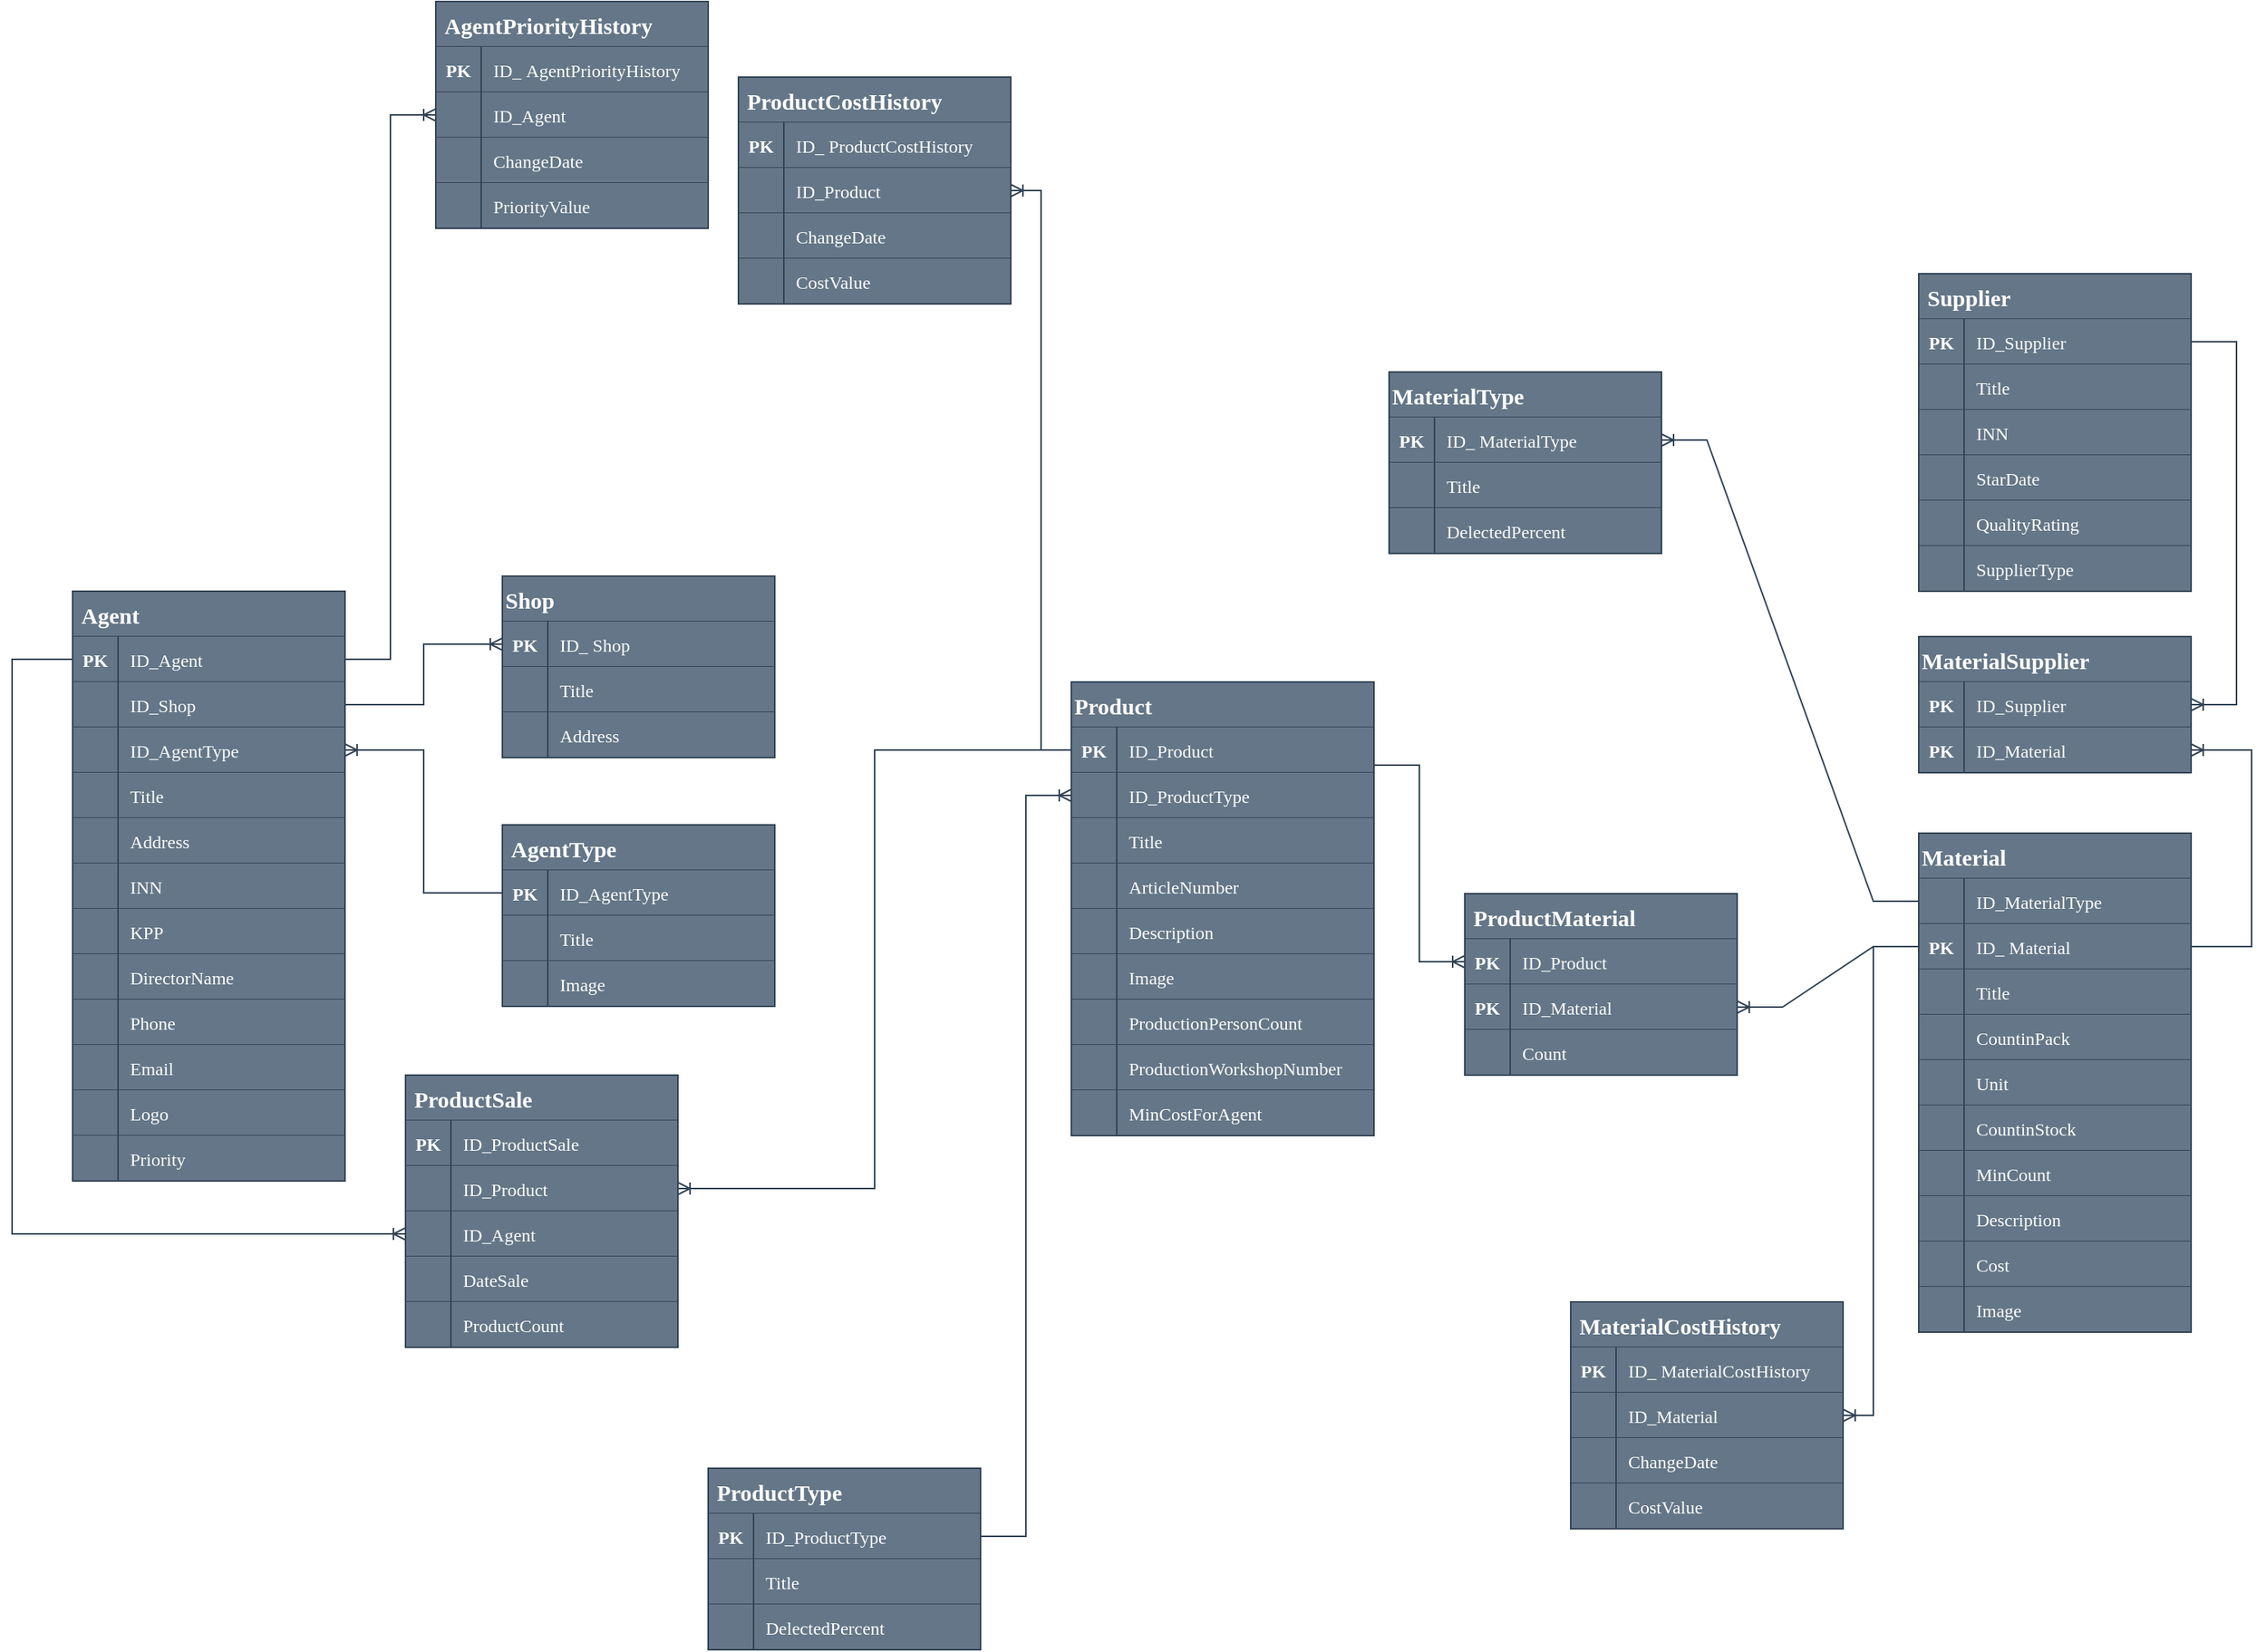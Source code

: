 <mxfile version="21.1.2" type="device">
  <diagram name="Страница 1" id="R1GzsyrMOaC0m3bVLV6V">
    <mxGraphModel dx="3187" dy="2938" grid="1" gridSize="10" guides="1" tooltips="1" connect="1" arrows="1" fold="1" page="1" pageScale="1" pageWidth="827" pageHeight="1169" math="0" shadow="0">
      <root>
        <mxCell id="0" />
        <mxCell id="1" parent="0" />
        <mxCell id="5kAoVE6k3UB7LFP2cn45-1" value=" AgentPriorityHistory" style="shape=table;startSize=30;container=1;collapsible=1;childLayout=tableLayout;fixedRows=1;rowLines=0;fontStyle=1;align=left;resizeLast=1;comic=0;strokeWidth=1;fontSize=15;fontFamily=Garamond;labelBorderColor=none;fillColor=#647687;strokeColor=#314354;fontColor=#ffffff;" vertex="1" parent="1">
          <mxGeometry x="370" y="-20" width="180" height="150" as="geometry" />
        </mxCell>
        <mxCell id="5kAoVE6k3UB7LFP2cn45-2" value="" style="shape=tableRow;horizontal=0;startSize=0;swimlaneHead=0;swimlaneBody=0;collapsible=0;dropTarget=0;points=[[0,0.5],[1,0.5]];portConstraint=eastwest;top=0;left=1;right=0;bottom=1;comic=0;strokeWidth=1;fontSize=12;fontStyle=0;fontFamily=Garamond;align=left;labelBackgroundColor=none;fillColor=#647687;strokeColor=#314354;fontColor=#ffffff;" vertex="1" parent="5kAoVE6k3UB7LFP2cn45-1">
          <mxGeometry y="30" width="180" height="30" as="geometry" />
        </mxCell>
        <mxCell id="5kAoVE6k3UB7LFP2cn45-3" value="PK" style="shape=partialRectangle;connectable=0;top=0;left=1;bottom=1;right=0;fontStyle=1;overflow=hidden;comic=0;strokeWidth=1;fontSize=12;fontFamily=Garamond;align=center;labelBackgroundColor=none;fillColor=#647687;strokeColor=#314354;fontColor=#ffffff;" vertex="1" parent="5kAoVE6k3UB7LFP2cn45-2">
          <mxGeometry width="30" height="30" as="geometry">
            <mxRectangle width="30" height="30" as="alternateBounds" />
          </mxGeometry>
        </mxCell>
        <mxCell id="5kAoVE6k3UB7LFP2cn45-4" value="ID_ AgentPriorityHistory" style="shape=partialRectangle;connectable=0;top=0;left=1;bottom=1;right=1;align=left;spacingLeft=6;fontStyle=0;overflow=hidden;comic=0;strokeWidth=1;fontSize=12;fontFamily=Garamond;labelBackgroundColor=none;fillColor=#647687;strokeColor=#314354;fontColor=#ffffff;" vertex="1" parent="5kAoVE6k3UB7LFP2cn45-2">
          <mxGeometry x="30" width="150" height="30" as="geometry">
            <mxRectangle width="150" height="30" as="alternateBounds" />
          </mxGeometry>
        </mxCell>
        <mxCell id="5kAoVE6k3UB7LFP2cn45-5" value="" style="shape=tableRow;horizontal=0;startSize=0;swimlaneHead=0;swimlaneBody=0;collapsible=0;dropTarget=0;points=[[0,0.5],[1,0.5]];portConstraint=eastwest;top=0;left=1;right=0;bottom=1;comic=0;strokeWidth=1;fontSize=12;fontFamily=Garamond;align=left;labelBackgroundColor=none;fillColor=#647687;strokeColor=#314354;fontColor=#ffffff;" vertex="1" parent="5kAoVE6k3UB7LFP2cn45-1">
          <mxGeometry y="60" width="180" height="30" as="geometry" />
        </mxCell>
        <mxCell id="5kAoVE6k3UB7LFP2cn45-6" value="" style="shape=partialRectangle;connectable=0;top=0;left=1;bottom=1;right=0;editable=1;overflow=hidden;comic=0;strokeWidth=1;fontSize=12;fontFamily=Garamond;align=center;fontStyle=1;labelBackgroundColor=none;fillColor=#647687;strokeColor=#314354;fontColor=#ffffff;" vertex="1" parent="5kAoVE6k3UB7LFP2cn45-5">
          <mxGeometry width="30" height="30" as="geometry">
            <mxRectangle width="30" height="30" as="alternateBounds" />
          </mxGeometry>
        </mxCell>
        <mxCell id="5kAoVE6k3UB7LFP2cn45-7" value="ID_Agent" style="shape=partialRectangle;connectable=0;top=0;left=1;bottom=1;right=1;align=left;spacingLeft=6;overflow=hidden;comic=0;strokeWidth=1;fontSize=12;fontFamily=Garamond;labelBackgroundColor=none;fillColor=#647687;strokeColor=#314354;fontColor=#ffffff;" vertex="1" parent="5kAoVE6k3UB7LFP2cn45-5">
          <mxGeometry x="30" width="150" height="30" as="geometry">
            <mxRectangle width="150" height="30" as="alternateBounds" />
          </mxGeometry>
        </mxCell>
        <mxCell id="5kAoVE6k3UB7LFP2cn45-8" value="" style="shape=tableRow;horizontal=0;startSize=0;swimlaneHead=0;swimlaneBody=0;collapsible=0;dropTarget=0;points=[[0,0.5],[1,0.5]];portConstraint=eastwest;top=0;left=1;right=0;bottom=1;comic=0;strokeWidth=1;fontSize=12;fontFamily=Garamond;align=left;labelBackgroundColor=none;fillColor=#647687;strokeColor=#314354;fontColor=#ffffff;" vertex="1" parent="5kAoVE6k3UB7LFP2cn45-1">
          <mxGeometry y="90" width="180" height="30" as="geometry" />
        </mxCell>
        <mxCell id="5kAoVE6k3UB7LFP2cn45-9" value="" style="shape=partialRectangle;connectable=0;top=0;left=1;bottom=1;right=0;editable=1;overflow=hidden;comic=0;strokeWidth=1;fontSize=12;fontFamily=Garamond;align=center;fontStyle=1;labelBackgroundColor=none;fillColor=#647687;strokeColor=#314354;fontColor=#ffffff;" vertex="1" parent="5kAoVE6k3UB7LFP2cn45-8">
          <mxGeometry width="30" height="30" as="geometry">
            <mxRectangle width="30" height="30" as="alternateBounds" />
          </mxGeometry>
        </mxCell>
        <mxCell id="5kAoVE6k3UB7LFP2cn45-10" value="ChangeDate" style="shape=partialRectangle;connectable=0;top=0;left=1;bottom=1;right=1;align=left;spacingLeft=6;overflow=hidden;comic=0;strokeWidth=1;fontSize=12;fontFamily=Garamond;labelBackgroundColor=none;fillColor=#647687;strokeColor=#314354;fontColor=#ffffff;" vertex="1" parent="5kAoVE6k3UB7LFP2cn45-8">
          <mxGeometry x="30" width="150" height="30" as="geometry">
            <mxRectangle width="150" height="30" as="alternateBounds" />
          </mxGeometry>
        </mxCell>
        <mxCell id="5kAoVE6k3UB7LFP2cn45-11" value="" style="shape=tableRow;horizontal=0;startSize=0;swimlaneHead=0;swimlaneBody=0;collapsible=0;dropTarget=0;points=[[0,0.5],[1,0.5]];portConstraint=eastwest;top=0;left=1;right=0;bottom=1;comic=0;strokeWidth=1;fontSize=12;fontFamily=Garamond;align=left;labelBackgroundColor=none;fillColor=#647687;strokeColor=#314354;fontColor=#ffffff;" vertex="1" parent="5kAoVE6k3UB7LFP2cn45-1">
          <mxGeometry y="120" width="180" height="30" as="geometry" />
        </mxCell>
        <mxCell id="5kAoVE6k3UB7LFP2cn45-12" value="" style="shape=partialRectangle;connectable=0;top=0;left=1;bottom=1;right=0;editable=1;overflow=hidden;comic=0;strokeWidth=1;fontSize=12;fontFamily=Garamond;align=center;fontStyle=1;labelBackgroundColor=none;fillColor=#647687;strokeColor=#314354;fontColor=#ffffff;" vertex="1" parent="5kAoVE6k3UB7LFP2cn45-11">
          <mxGeometry width="30" height="30" as="geometry">
            <mxRectangle width="30" height="30" as="alternateBounds" />
          </mxGeometry>
        </mxCell>
        <mxCell id="5kAoVE6k3UB7LFP2cn45-13" value="PriorityValue" style="shape=partialRectangle;connectable=0;top=0;left=1;bottom=1;right=1;align=left;spacingLeft=6;overflow=hidden;comic=0;strokeWidth=1;fontSize=12;fontFamily=Garamond;labelBackgroundColor=none;fillColor=#647687;strokeColor=#314354;fontColor=#ffffff;" vertex="1" parent="5kAoVE6k3UB7LFP2cn45-11">
          <mxGeometry x="30" width="150" height="30" as="geometry">
            <mxRectangle width="150" height="30" as="alternateBounds" />
          </mxGeometry>
        </mxCell>
        <mxCell id="5kAoVE6k3UB7LFP2cn45-14" value=" Agent" style="shape=table;startSize=30;container=1;collapsible=1;childLayout=tableLayout;fixedRows=1;rowLines=0;fontStyle=1;align=left;resizeLast=1;comic=0;strokeWidth=1;fontSize=15;fontFamily=Garamond;labelBorderColor=none;sketch=0;fillColor=#647687;strokeColor=#314354;fontColor=#ffffff;" vertex="1" parent="1">
          <mxGeometry x="130" y="370" width="180" height="390" as="geometry" />
        </mxCell>
        <mxCell id="5kAoVE6k3UB7LFP2cn45-15" value="" style="shape=tableRow;horizontal=0;startSize=0;swimlaneHead=0;swimlaneBody=0;collapsible=0;dropTarget=0;points=[[0,0.5],[1,0.5]];portConstraint=eastwest;top=0;left=1;right=0;bottom=1;comic=0;strokeWidth=1;fontSize=12;fontStyle=0;fontFamily=Garamond;align=left;labelBackgroundColor=none;sketch=0;fillColor=#647687;strokeColor=#314354;fontColor=#ffffff;" vertex="1" parent="5kAoVE6k3UB7LFP2cn45-14">
          <mxGeometry y="30" width="180" height="30" as="geometry" />
        </mxCell>
        <mxCell id="5kAoVE6k3UB7LFP2cn45-16" value="PK" style="shape=partialRectangle;connectable=0;top=0;left=1;bottom=1;right=0;fontStyle=1;overflow=hidden;comic=0;strokeWidth=1;fontSize=12;fontFamily=Garamond;align=center;labelBackgroundColor=none;sketch=0;fillColor=#647687;strokeColor=#314354;fontColor=#ffffff;" vertex="1" parent="5kAoVE6k3UB7LFP2cn45-15">
          <mxGeometry width="30" height="30" as="geometry">
            <mxRectangle width="30" height="30" as="alternateBounds" />
          </mxGeometry>
        </mxCell>
        <mxCell id="5kAoVE6k3UB7LFP2cn45-17" value="ID_Agent" style="shape=partialRectangle;connectable=0;top=0;left=1;bottom=1;right=1;align=left;spacingLeft=6;fontStyle=0;overflow=hidden;comic=0;strokeWidth=1;fontSize=12;fontFamily=Garamond;labelBackgroundColor=none;sketch=0;fillColor=#647687;strokeColor=#314354;fontColor=#ffffff;" vertex="1" parent="5kAoVE6k3UB7LFP2cn45-15">
          <mxGeometry x="30" width="150" height="30" as="geometry">
            <mxRectangle width="150" height="30" as="alternateBounds" />
          </mxGeometry>
        </mxCell>
        <mxCell id="5kAoVE6k3UB7LFP2cn45-18" style="shape=tableRow;horizontal=0;startSize=0;swimlaneHead=0;swimlaneBody=0;collapsible=0;dropTarget=0;points=[[0,0.5],[1,0.5]];portConstraint=eastwest;top=0;left=1;right=0;bottom=1;comic=0;strokeWidth=1;fontSize=12;fontStyle=0;fontFamily=Garamond;align=left;labelBackgroundColor=none;sketch=0;fillColor=#647687;strokeColor=#314354;fontColor=#ffffff;" vertex="1" parent="5kAoVE6k3UB7LFP2cn45-14">
          <mxGeometry y="60" width="180" height="30" as="geometry" />
        </mxCell>
        <mxCell id="5kAoVE6k3UB7LFP2cn45-19" style="shape=partialRectangle;connectable=0;top=0;left=1;bottom=1;right=0;fontStyle=1;overflow=hidden;comic=0;strokeWidth=1;fontSize=12;fontFamily=Garamond;align=center;labelBackgroundColor=none;sketch=0;fillColor=#647687;strokeColor=#314354;fontColor=#ffffff;" vertex="1" parent="5kAoVE6k3UB7LFP2cn45-18">
          <mxGeometry width="30" height="30" as="geometry">
            <mxRectangle width="30" height="30" as="alternateBounds" />
          </mxGeometry>
        </mxCell>
        <mxCell id="5kAoVE6k3UB7LFP2cn45-20" value="ID_Shop" style="shape=partialRectangle;connectable=0;top=0;left=1;bottom=1;right=1;align=left;spacingLeft=6;fontStyle=0;overflow=hidden;comic=0;strokeWidth=1;fontSize=12;fontFamily=Garamond;labelBackgroundColor=none;sketch=0;fillColor=#647687;strokeColor=#314354;fontColor=#ffffff;" vertex="1" parent="5kAoVE6k3UB7LFP2cn45-18">
          <mxGeometry x="30" width="150" height="30" as="geometry">
            <mxRectangle width="150" height="30" as="alternateBounds" />
          </mxGeometry>
        </mxCell>
        <mxCell id="5kAoVE6k3UB7LFP2cn45-21" value="" style="shape=tableRow;horizontal=0;startSize=0;swimlaneHead=0;swimlaneBody=0;collapsible=0;dropTarget=0;points=[[0,0.5],[1,0.5]];portConstraint=eastwest;top=0;left=1;right=0;bottom=1;comic=0;strokeWidth=1;fontSize=12;fontFamily=Garamond;align=left;labelBackgroundColor=none;sketch=0;fillColor=#647687;strokeColor=#314354;fontColor=#ffffff;" vertex="1" parent="5kAoVE6k3UB7LFP2cn45-14">
          <mxGeometry y="90" width="180" height="30" as="geometry" />
        </mxCell>
        <mxCell id="5kAoVE6k3UB7LFP2cn45-22" value="" style="shape=partialRectangle;connectable=0;top=0;left=1;bottom=1;right=0;editable=1;overflow=hidden;comic=0;strokeWidth=1;fontSize=12;fontFamily=Garamond;align=center;fontStyle=1;labelBackgroundColor=none;sketch=0;fillColor=#647687;strokeColor=#314354;fontColor=#ffffff;" vertex="1" parent="5kAoVE6k3UB7LFP2cn45-21">
          <mxGeometry width="30" height="30" as="geometry">
            <mxRectangle width="30" height="30" as="alternateBounds" />
          </mxGeometry>
        </mxCell>
        <mxCell id="5kAoVE6k3UB7LFP2cn45-23" value="ID_AgentType" style="shape=partialRectangle;connectable=0;top=0;left=1;bottom=1;right=1;align=left;spacingLeft=6;overflow=hidden;comic=0;strokeWidth=1;fontSize=12;fontFamily=Garamond;labelBackgroundColor=none;sketch=0;fillColor=#647687;strokeColor=#314354;fontColor=#ffffff;" vertex="1" parent="5kAoVE6k3UB7LFP2cn45-21">
          <mxGeometry x="30" width="150" height="30" as="geometry">
            <mxRectangle width="150" height="30" as="alternateBounds" />
          </mxGeometry>
        </mxCell>
        <mxCell id="5kAoVE6k3UB7LFP2cn45-24" value="" style="shape=tableRow;horizontal=0;startSize=0;swimlaneHead=0;swimlaneBody=0;collapsible=0;dropTarget=0;points=[[0,0.5],[1,0.5]];portConstraint=eastwest;top=0;left=1;right=0;bottom=1;comic=0;strokeWidth=1;fontSize=12;fontFamily=Garamond;align=left;labelBackgroundColor=none;sketch=0;fillColor=#647687;strokeColor=#314354;fontColor=#ffffff;" vertex="1" parent="5kAoVE6k3UB7LFP2cn45-14">
          <mxGeometry y="120" width="180" height="30" as="geometry" />
        </mxCell>
        <mxCell id="5kAoVE6k3UB7LFP2cn45-25" value="" style="shape=partialRectangle;connectable=0;top=0;left=1;bottom=1;right=0;editable=1;overflow=hidden;comic=0;strokeWidth=1;fontSize=12;fontFamily=Garamond;align=center;fontStyle=1;labelBackgroundColor=none;sketch=0;fillColor=#647687;strokeColor=#314354;fontColor=#ffffff;" vertex="1" parent="5kAoVE6k3UB7LFP2cn45-24">
          <mxGeometry width="30" height="30" as="geometry">
            <mxRectangle width="30" height="30" as="alternateBounds" />
          </mxGeometry>
        </mxCell>
        <mxCell id="5kAoVE6k3UB7LFP2cn45-26" value="Title" style="shape=partialRectangle;connectable=0;top=0;left=1;bottom=1;right=1;align=left;spacingLeft=6;overflow=hidden;comic=0;strokeWidth=1;fontSize=12;fontFamily=Garamond;labelBackgroundColor=none;sketch=0;fillColor=#647687;strokeColor=#314354;fontColor=#ffffff;" vertex="1" parent="5kAoVE6k3UB7LFP2cn45-24">
          <mxGeometry x="30" width="150" height="30" as="geometry">
            <mxRectangle width="150" height="30" as="alternateBounds" />
          </mxGeometry>
        </mxCell>
        <mxCell id="5kAoVE6k3UB7LFP2cn45-27" value="" style="shape=tableRow;horizontal=0;startSize=0;swimlaneHead=0;swimlaneBody=0;collapsible=0;dropTarget=0;points=[[0,0.5],[1,0.5]];portConstraint=eastwest;top=0;left=1;right=0;bottom=1;comic=0;strokeWidth=1;fontSize=12;fontFamily=Garamond;align=left;labelBackgroundColor=none;sketch=0;fillColor=#647687;strokeColor=#314354;fontColor=#ffffff;" vertex="1" parent="5kAoVE6k3UB7LFP2cn45-14">
          <mxGeometry y="150" width="180" height="30" as="geometry" />
        </mxCell>
        <mxCell id="5kAoVE6k3UB7LFP2cn45-28" value="" style="shape=partialRectangle;connectable=0;top=0;left=1;bottom=1;right=0;editable=1;overflow=hidden;comic=0;strokeWidth=1;fontSize=12;fontFamily=Garamond;align=center;fontStyle=1;labelBackgroundColor=none;sketch=0;fillColor=#647687;strokeColor=#314354;fontColor=#ffffff;" vertex="1" parent="5kAoVE6k3UB7LFP2cn45-27">
          <mxGeometry width="30" height="30" as="geometry">
            <mxRectangle width="30" height="30" as="alternateBounds" />
          </mxGeometry>
        </mxCell>
        <mxCell id="5kAoVE6k3UB7LFP2cn45-29" value="Address" style="shape=partialRectangle;connectable=0;top=0;left=1;bottom=1;right=1;align=left;spacingLeft=6;overflow=hidden;comic=0;strokeWidth=1;fontSize=12;fontFamily=Garamond;labelBackgroundColor=none;sketch=0;fillColor=#647687;strokeColor=#314354;fontColor=#ffffff;" vertex="1" parent="5kAoVE6k3UB7LFP2cn45-27">
          <mxGeometry x="30" width="150" height="30" as="geometry">
            <mxRectangle width="150" height="30" as="alternateBounds" />
          </mxGeometry>
        </mxCell>
        <mxCell id="5kAoVE6k3UB7LFP2cn45-30" style="shape=tableRow;horizontal=0;startSize=0;swimlaneHead=0;swimlaneBody=0;collapsible=0;dropTarget=0;points=[[0,0.5],[1,0.5]];portConstraint=eastwest;top=0;left=1;right=0;bottom=1;comic=0;strokeWidth=1;fontSize=12;fontFamily=Garamond;align=left;labelBackgroundColor=none;sketch=0;fillColor=#647687;strokeColor=#314354;fontColor=#ffffff;" vertex="1" parent="5kAoVE6k3UB7LFP2cn45-14">
          <mxGeometry y="180" width="180" height="30" as="geometry" />
        </mxCell>
        <mxCell id="5kAoVE6k3UB7LFP2cn45-31" style="shape=partialRectangle;connectable=0;top=0;left=1;bottom=1;right=0;editable=1;overflow=hidden;comic=0;strokeWidth=1;fontSize=12;fontFamily=Garamond;align=center;fontStyle=1;labelBackgroundColor=none;sketch=0;fillColor=#647687;strokeColor=#314354;fontColor=#ffffff;" vertex="1" parent="5kAoVE6k3UB7LFP2cn45-30">
          <mxGeometry width="30" height="30" as="geometry">
            <mxRectangle width="30" height="30" as="alternateBounds" />
          </mxGeometry>
        </mxCell>
        <mxCell id="5kAoVE6k3UB7LFP2cn45-32" value="INN" style="shape=partialRectangle;connectable=0;top=0;left=1;bottom=1;right=1;align=left;spacingLeft=6;overflow=hidden;comic=0;strokeWidth=1;fontSize=12;fontFamily=Garamond;labelBackgroundColor=none;sketch=0;fillColor=#647687;strokeColor=#314354;fontColor=#ffffff;" vertex="1" parent="5kAoVE6k3UB7LFP2cn45-30">
          <mxGeometry x="30" width="150" height="30" as="geometry">
            <mxRectangle width="150" height="30" as="alternateBounds" />
          </mxGeometry>
        </mxCell>
        <mxCell id="5kAoVE6k3UB7LFP2cn45-33" style="shape=tableRow;horizontal=0;startSize=0;swimlaneHead=0;swimlaneBody=0;collapsible=0;dropTarget=0;points=[[0,0.5],[1,0.5]];portConstraint=eastwest;top=0;left=1;right=0;bottom=1;comic=0;strokeWidth=1;fontSize=12;fontFamily=Garamond;align=left;labelBackgroundColor=none;sketch=0;fillColor=#647687;strokeColor=#314354;fontColor=#ffffff;" vertex="1" parent="5kAoVE6k3UB7LFP2cn45-14">
          <mxGeometry y="210" width="180" height="30" as="geometry" />
        </mxCell>
        <mxCell id="5kAoVE6k3UB7LFP2cn45-34" style="shape=partialRectangle;connectable=0;top=0;left=1;bottom=1;right=0;editable=1;overflow=hidden;comic=0;strokeWidth=1;fontSize=12;fontFamily=Garamond;align=center;fontStyle=1;labelBackgroundColor=none;sketch=0;fillColor=#647687;strokeColor=#314354;fontColor=#ffffff;" vertex="1" parent="5kAoVE6k3UB7LFP2cn45-33">
          <mxGeometry width="30" height="30" as="geometry">
            <mxRectangle width="30" height="30" as="alternateBounds" />
          </mxGeometry>
        </mxCell>
        <mxCell id="5kAoVE6k3UB7LFP2cn45-35" value="KPP" style="shape=partialRectangle;connectable=0;top=0;left=1;bottom=1;right=1;align=left;spacingLeft=6;overflow=hidden;comic=0;strokeWidth=1;fontSize=12;fontFamily=Garamond;labelBackgroundColor=none;sketch=0;fillColor=#647687;strokeColor=#314354;fontColor=#ffffff;" vertex="1" parent="5kAoVE6k3UB7LFP2cn45-33">
          <mxGeometry x="30" width="150" height="30" as="geometry">
            <mxRectangle width="150" height="30" as="alternateBounds" />
          </mxGeometry>
        </mxCell>
        <mxCell id="5kAoVE6k3UB7LFP2cn45-36" style="shape=tableRow;horizontal=0;startSize=0;swimlaneHead=0;swimlaneBody=0;collapsible=0;dropTarget=0;points=[[0,0.5],[1,0.5]];portConstraint=eastwest;top=0;left=1;right=0;bottom=1;comic=0;strokeWidth=1;fontSize=12;fontFamily=Garamond;align=left;labelBackgroundColor=none;sketch=0;fillColor=#647687;strokeColor=#314354;fontColor=#ffffff;" vertex="1" parent="5kAoVE6k3UB7LFP2cn45-14">
          <mxGeometry y="240" width="180" height="30" as="geometry" />
        </mxCell>
        <mxCell id="5kAoVE6k3UB7LFP2cn45-37" style="shape=partialRectangle;connectable=0;top=0;left=1;bottom=1;right=0;editable=1;overflow=hidden;comic=0;strokeWidth=1;fontSize=12;fontFamily=Garamond;align=center;fontStyle=1;labelBackgroundColor=none;sketch=0;fillColor=#647687;strokeColor=#314354;fontColor=#ffffff;" vertex="1" parent="5kAoVE6k3UB7LFP2cn45-36">
          <mxGeometry width="30" height="30" as="geometry">
            <mxRectangle width="30" height="30" as="alternateBounds" />
          </mxGeometry>
        </mxCell>
        <mxCell id="5kAoVE6k3UB7LFP2cn45-38" value="DirectorName" style="shape=partialRectangle;connectable=0;top=0;left=1;bottom=1;right=1;align=left;spacingLeft=6;overflow=hidden;comic=0;strokeWidth=1;fontSize=12;fontFamily=Garamond;labelBackgroundColor=none;sketch=0;fillColor=#647687;strokeColor=#314354;fontColor=#ffffff;" vertex="1" parent="5kAoVE6k3UB7LFP2cn45-36">
          <mxGeometry x="30" width="150" height="30" as="geometry">
            <mxRectangle width="150" height="30" as="alternateBounds" />
          </mxGeometry>
        </mxCell>
        <mxCell id="5kAoVE6k3UB7LFP2cn45-39" style="shape=tableRow;horizontal=0;startSize=0;swimlaneHead=0;swimlaneBody=0;collapsible=0;dropTarget=0;points=[[0,0.5],[1,0.5]];portConstraint=eastwest;top=0;left=1;right=0;bottom=1;comic=0;strokeWidth=1;fontSize=12;fontFamily=Garamond;align=left;labelBackgroundColor=none;sketch=0;fillColor=#647687;strokeColor=#314354;fontColor=#ffffff;" vertex="1" parent="5kAoVE6k3UB7LFP2cn45-14">
          <mxGeometry y="270" width="180" height="30" as="geometry" />
        </mxCell>
        <mxCell id="5kAoVE6k3UB7LFP2cn45-40" style="shape=partialRectangle;connectable=0;top=0;left=1;bottom=1;right=0;editable=1;overflow=hidden;comic=0;strokeWidth=1;fontSize=12;fontFamily=Garamond;align=center;fontStyle=1;labelBackgroundColor=none;sketch=0;fillColor=#647687;strokeColor=#314354;fontColor=#ffffff;" vertex="1" parent="5kAoVE6k3UB7LFP2cn45-39">
          <mxGeometry width="30" height="30" as="geometry">
            <mxRectangle width="30" height="30" as="alternateBounds" />
          </mxGeometry>
        </mxCell>
        <mxCell id="5kAoVE6k3UB7LFP2cn45-41" value="Phone" style="shape=partialRectangle;connectable=0;top=0;left=1;bottom=1;right=1;align=left;spacingLeft=6;overflow=hidden;comic=0;strokeWidth=1;fontSize=12;fontFamily=Garamond;labelBackgroundColor=none;sketch=0;fillColor=#647687;strokeColor=#314354;fontColor=#ffffff;" vertex="1" parent="5kAoVE6k3UB7LFP2cn45-39">
          <mxGeometry x="30" width="150" height="30" as="geometry">
            <mxRectangle width="150" height="30" as="alternateBounds" />
          </mxGeometry>
        </mxCell>
        <mxCell id="5kAoVE6k3UB7LFP2cn45-42" style="shape=tableRow;horizontal=0;startSize=0;swimlaneHead=0;swimlaneBody=0;collapsible=0;dropTarget=0;points=[[0,0.5],[1,0.5]];portConstraint=eastwest;top=0;left=1;right=0;bottom=1;comic=0;strokeWidth=1;fontSize=12;fontFamily=Garamond;align=left;labelBackgroundColor=none;sketch=0;fillColor=#647687;strokeColor=#314354;fontColor=#ffffff;" vertex="1" parent="5kAoVE6k3UB7LFP2cn45-14">
          <mxGeometry y="300" width="180" height="30" as="geometry" />
        </mxCell>
        <mxCell id="5kAoVE6k3UB7LFP2cn45-43" style="shape=partialRectangle;connectable=0;top=0;left=1;bottom=1;right=0;editable=1;overflow=hidden;comic=0;strokeWidth=1;fontSize=12;fontFamily=Garamond;align=center;fontStyle=1;labelBackgroundColor=none;sketch=0;fillColor=#647687;strokeColor=#314354;fontColor=#ffffff;" vertex="1" parent="5kAoVE6k3UB7LFP2cn45-42">
          <mxGeometry width="30" height="30" as="geometry">
            <mxRectangle width="30" height="30" as="alternateBounds" />
          </mxGeometry>
        </mxCell>
        <mxCell id="5kAoVE6k3UB7LFP2cn45-44" value="Email" style="shape=partialRectangle;connectable=0;top=0;left=1;bottom=1;right=1;align=left;spacingLeft=6;overflow=hidden;comic=0;strokeWidth=1;fontSize=12;fontFamily=Garamond;labelBackgroundColor=none;sketch=0;fillColor=#647687;strokeColor=#314354;fontColor=#ffffff;" vertex="1" parent="5kAoVE6k3UB7LFP2cn45-42">
          <mxGeometry x="30" width="150" height="30" as="geometry">
            <mxRectangle width="150" height="30" as="alternateBounds" />
          </mxGeometry>
        </mxCell>
        <mxCell id="5kAoVE6k3UB7LFP2cn45-45" style="shape=tableRow;horizontal=0;startSize=0;swimlaneHead=0;swimlaneBody=0;collapsible=0;dropTarget=0;points=[[0,0.5],[1,0.5]];portConstraint=eastwest;top=0;left=1;right=0;bottom=1;comic=0;strokeWidth=1;fontSize=12;fontFamily=Garamond;align=left;labelBackgroundColor=none;sketch=0;fillColor=#647687;strokeColor=#314354;fontColor=#ffffff;" vertex="1" parent="5kAoVE6k3UB7LFP2cn45-14">
          <mxGeometry y="330" width="180" height="30" as="geometry" />
        </mxCell>
        <mxCell id="5kAoVE6k3UB7LFP2cn45-46" style="shape=partialRectangle;connectable=0;top=0;left=1;bottom=1;right=0;editable=1;overflow=hidden;comic=0;strokeWidth=1;fontSize=12;fontFamily=Garamond;align=center;fontStyle=1;labelBackgroundColor=none;sketch=0;fillColor=#647687;strokeColor=#314354;fontColor=#ffffff;" vertex="1" parent="5kAoVE6k3UB7LFP2cn45-45">
          <mxGeometry width="30" height="30" as="geometry">
            <mxRectangle width="30" height="30" as="alternateBounds" />
          </mxGeometry>
        </mxCell>
        <mxCell id="5kAoVE6k3UB7LFP2cn45-47" value="Logo" style="shape=partialRectangle;connectable=0;top=0;left=1;bottom=1;right=1;align=left;spacingLeft=6;overflow=hidden;comic=0;strokeWidth=1;fontSize=12;fontFamily=Garamond;labelBackgroundColor=none;sketch=0;fillColor=#647687;strokeColor=#314354;fontColor=#ffffff;" vertex="1" parent="5kAoVE6k3UB7LFP2cn45-45">
          <mxGeometry x="30" width="150" height="30" as="geometry">
            <mxRectangle width="150" height="30" as="alternateBounds" />
          </mxGeometry>
        </mxCell>
        <mxCell id="5kAoVE6k3UB7LFP2cn45-48" style="shape=tableRow;horizontal=0;startSize=0;swimlaneHead=0;swimlaneBody=0;collapsible=0;dropTarget=0;points=[[0,0.5],[1,0.5]];portConstraint=eastwest;top=0;left=1;right=0;bottom=1;comic=0;strokeWidth=1;fontSize=12;fontFamily=Garamond;align=left;labelBackgroundColor=none;sketch=0;fillColor=#647687;strokeColor=#314354;fontColor=#ffffff;" vertex="1" parent="5kAoVE6k3UB7LFP2cn45-14">
          <mxGeometry y="360" width="180" height="30" as="geometry" />
        </mxCell>
        <mxCell id="5kAoVE6k3UB7LFP2cn45-49" style="shape=partialRectangle;connectable=0;top=0;left=1;bottom=1;right=0;editable=1;overflow=hidden;comic=0;strokeWidth=1;fontSize=12;fontFamily=Garamond;align=center;fontStyle=1;labelBackgroundColor=none;sketch=0;fillColor=#647687;strokeColor=#314354;fontColor=#ffffff;" vertex="1" parent="5kAoVE6k3UB7LFP2cn45-48">
          <mxGeometry width="30" height="30" as="geometry">
            <mxRectangle width="30" height="30" as="alternateBounds" />
          </mxGeometry>
        </mxCell>
        <mxCell id="5kAoVE6k3UB7LFP2cn45-50" value="Priority" style="shape=partialRectangle;connectable=0;top=0;left=1;bottom=1;right=1;align=left;spacingLeft=6;overflow=hidden;comic=0;strokeWidth=1;fontSize=12;fontFamily=Garamond;labelBackgroundColor=none;sketch=0;fillColor=#647687;strokeColor=#314354;fontColor=#ffffff;" vertex="1" parent="5kAoVE6k3UB7LFP2cn45-48">
          <mxGeometry x="30" width="150" height="30" as="geometry">
            <mxRectangle width="150" height="30" as="alternateBounds" />
          </mxGeometry>
        </mxCell>
        <mxCell id="5kAoVE6k3UB7LFP2cn45-51" value=" ProductCostHistory" style="shape=table;startSize=30;container=1;collapsible=1;childLayout=tableLayout;fixedRows=1;rowLines=0;fontStyle=1;align=left;resizeLast=1;comic=0;strokeWidth=1;fontSize=15;fontFamily=Garamond;labelBorderColor=none;fillColor=#647687;strokeColor=#314354;fontColor=#ffffff;" vertex="1" parent="1">
          <mxGeometry x="570" y="30" width="180" height="150" as="geometry" />
        </mxCell>
        <mxCell id="5kAoVE6k3UB7LFP2cn45-52" value="" style="shape=tableRow;horizontal=0;startSize=0;swimlaneHead=0;swimlaneBody=0;collapsible=0;dropTarget=0;points=[[0,0.5],[1,0.5]];portConstraint=eastwest;top=0;left=1;right=0;bottom=1;comic=0;strokeWidth=1;fontSize=12;fontStyle=0;fontFamily=Garamond;align=left;labelBackgroundColor=none;fillColor=#647687;strokeColor=#314354;fontColor=#ffffff;" vertex="1" parent="5kAoVE6k3UB7LFP2cn45-51">
          <mxGeometry y="30" width="180" height="30" as="geometry" />
        </mxCell>
        <mxCell id="5kAoVE6k3UB7LFP2cn45-53" value="PK" style="shape=partialRectangle;connectable=0;top=0;left=1;bottom=1;right=0;fontStyle=1;overflow=hidden;comic=0;strokeWidth=1;fontSize=12;fontFamily=Garamond;align=center;labelBackgroundColor=none;fillColor=#647687;strokeColor=#314354;fontColor=#ffffff;" vertex="1" parent="5kAoVE6k3UB7LFP2cn45-52">
          <mxGeometry width="30" height="30" as="geometry">
            <mxRectangle width="30" height="30" as="alternateBounds" />
          </mxGeometry>
        </mxCell>
        <mxCell id="5kAoVE6k3UB7LFP2cn45-54" value="ID_ ProductCostHistory" style="shape=partialRectangle;connectable=0;top=0;left=1;bottom=1;right=1;align=left;spacingLeft=6;fontStyle=0;overflow=hidden;comic=0;strokeWidth=1;fontSize=12;fontFamily=Garamond;labelBackgroundColor=none;fillColor=#647687;strokeColor=#314354;fontColor=#ffffff;" vertex="1" parent="5kAoVE6k3UB7LFP2cn45-52">
          <mxGeometry x="30" width="150" height="30" as="geometry">
            <mxRectangle width="150" height="30" as="alternateBounds" />
          </mxGeometry>
        </mxCell>
        <mxCell id="5kAoVE6k3UB7LFP2cn45-55" value="" style="shape=tableRow;horizontal=0;startSize=0;swimlaneHead=0;swimlaneBody=0;collapsible=0;dropTarget=0;points=[[0,0.5],[1,0.5]];portConstraint=eastwest;top=0;left=1;right=0;bottom=1;comic=0;strokeWidth=1;fontSize=12;fontFamily=Garamond;align=left;labelBackgroundColor=none;fillColor=#647687;strokeColor=#314354;fontColor=#ffffff;" vertex="1" parent="5kAoVE6k3UB7LFP2cn45-51">
          <mxGeometry y="60" width="180" height="30" as="geometry" />
        </mxCell>
        <mxCell id="5kAoVE6k3UB7LFP2cn45-56" value="" style="shape=partialRectangle;connectable=0;top=0;left=1;bottom=1;right=0;editable=1;overflow=hidden;comic=0;strokeWidth=1;fontSize=12;fontFamily=Garamond;align=center;fontStyle=1;labelBackgroundColor=none;fillColor=#647687;strokeColor=#314354;fontColor=#ffffff;" vertex="1" parent="5kAoVE6k3UB7LFP2cn45-55">
          <mxGeometry width="30" height="30" as="geometry">
            <mxRectangle width="30" height="30" as="alternateBounds" />
          </mxGeometry>
        </mxCell>
        <mxCell id="5kAoVE6k3UB7LFP2cn45-57" value="ID_Product" style="shape=partialRectangle;connectable=0;top=0;left=1;bottom=1;right=1;align=left;spacingLeft=6;overflow=hidden;comic=0;strokeWidth=1;fontSize=12;fontFamily=Garamond;labelBackgroundColor=none;fillColor=#647687;strokeColor=#314354;fontColor=#ffffff;" vertex="1" parent="5kAoVE6k3UB7LFP2cn45-55">
          <mxGeometry x="30" width="150" height="30" as="geometry">
            <mxRectangle width="150" height="30" as="alternateBounds" />
          </mxGeometry>
        </mxCell>
        <mxCell id="5kAoVE6k3UB7LFP2cn45-58" value="" style="shape=tableRow;horizontal=0;startSize=0;swimlaneHead=0;swimlaneBody=0;collapsible=0;dropTarget=0;points=[[0,0.5],[1,0.5]];portConstraint=eastwest;top=0;left=1;right=0;bottom=1;comic=0;strokeWidth=1;fontSize=12;fontFamily=Garamond;align=left;labelBackgroundColor=none;fillColor=#647687;strokeColor=#314354;fontColor=#ffffff;" vertex="1" parent="5kAoVE6k3UB7LFP2cn45-51">
          <mxGeometry y="90" width="180" height="30" as="geometry" />
        </mxCell>
        <mxCell id="5kAoVE6k3UB7LFP2cn45-59" value="" style="shape=partialRectangle;connectable=0;top=0;left=1;bottom=1;right=0;editable=1;overflow=hidden;comic=0;strokeWidth=1;fontSize=12;fontFamily=Garamond;align=center;fontStyle=1;labelBackgroundColor=none;fillColor=#647687;strokeColor=#314354;fontColor=#ffffff;" vertex="1" parent="5kAoVE6k3UB7LFP2cn45-58">
          <mxGeometry width="30" height="30" as="geometry">
            <mxRectangle width="30" height="30" as="alternateBounds" />
          </mxGeometry>
        </mxCell>
        <mxCell id="5kAoVE6k3UB7LFP2cn45-60" value="ChangeDate" style="shape=partialRectangle;connectable=0;top=0;left=1;bottom=1;right=1;align=left;spacingLeft=6;overflow=hidden;comic=0;strokeWidth=1;fontSize=12;fontFamily=Garamond;labelBackgroundColor=none;fillColor=#647687;strokeColor=#314354;fontColor=#ffffff;" vertex="1" parent="5kAoVE6k3UB7LFP2cn45-58">
          <mxGeometry x="30" width="150" height="30" as="geometry">
            <mxRectangle width="150" height="30" as="alternateBounds" />
          </mxGeometry>
        </mxCell>
        <mxCell id="5kAoVE6k3UB7LFP2cn45-61" value="" style="shape=tableRow;horizontal=0;startSize=0;swimlaneHead=0;swimlaneBody=0;collapsible=0;dropTarget=0;points=[[0,0.5],[1,0.5]];portConstraint=eastwest;top=0;left=1;right=0;bottom=1;comic=0;strokeWidth=1;fontSize=12;fontFamily=Garamond;align=left;labelBackgroundColor=none;fillColor=#647687;strokeColor=#314354;fontColor=#ffffff;" vertex="1" parent="5kAoVE6k3UB7LFP2cn45-51">
          <mxGeometry y="120" width="180" height="30" as="geometry" />
        </mxCell>
        <mxCell id="5kAoVE6k3UB7LFP2cn45-62" value="" style="shape=partialRectangle;connectable=0;top=0;left=1;bottom=1;right=0;editable=1;overflow=hidden;comic=0;strokeWidth=1;fontSize=12;fontFamily=Garamond;align=center;fontStyle=1;labelBackgroundColor=none;fillColor=#647687;strokeColor=#314354;fontColor=#ffffff;" vertex="1" parent="5kAoVE6k3UB7LFP2cn45-61">
          <mxGeometry width="30" height="30" as="geometry">
            <mxRectangle width="30" height="30" as="alternateBounds" />
          </mxGeometry>
        </mxCell>
        <mxCell id="5kAoVE6k3UB7LFP2cn45-63" value="CostValue" style="shape=partialRectangle;connectable=0;top=0;left=1;bottom=1;right=1;align=left;spacingLeft=6;overflow=hidden;comic=0;strokeWidth=1;fontSize=12;fontFamily=Garamond;labelBackgroundColor=none;fillColor=#647687;strokeColor=#314354;fontColor=#ffffff;" vertex="1" parent="5kAoVE6k3UB7LFP2cn45-61">
          <mxGeometry x="30" width="150" height="30" as="geometry">
            <mxRectangle width="150" height="30" as="alternateBounds" />
          </mxGeometry>
        </mxCell>
        <mxCell id="5kAoVE6k3UB7LFP2cn45-64" value="" style="edgeStyle=entityRelationEdgeStyle;fontSize=12;html=1;endArrow=ERoneToMany;rounded=0;fontFamily=Garamond;fontColor=#1A1A1A;entryX=0;entryY=0.5;entryDx=0;entryDy=0;fillColor=#647687;strokeColor=#314354;" edge="1" parent="1" source="5kAoVE6k3UB7LFP2cn45-15" target="5kAoVE6k3UB7LFP2cn45-5">
          <mxGeometry width="100" height="100" relative="1" as="geometry">
            <mxPoint x="520" y="550" as="sourcePoint" />
            <mxPoint x="620" y="450" as="targetPoint" />
          </mxGeometry>
        </mxCell>
        <mxCell id="5kAoVE6k3UB7LFP2cn45-65" value="Shop" style="shape=table;startSize=30;container=1;collapsible=1;childLayout=tableLayout;fixedRows=1;rowLines=0;fontStyle=1;align=left;resizeLast=1;comic=0;strokeWidth=1;fontSize=15;fontFamily=Garamond;labelBorderColor=none;fillColor=#647687;strokeColor=#314354;fontColor=#ffffff;" vertex="1" parent="1">
          <mxGeometry x="414" y="360" width="180" height="120" as="geometry" />
        </mxCell>
        <mxCell id="5kAoVE6k3UB7LFP2cn45-66" value="" style="shape=tableRow;horizontal=0;startSize=0;swimlaneHead=0;swimlaneBody=0;collapsible=0;dropTarget=0;points=[[0,0.5],[1,0.5]];portConstraint=eastwest;top=0;left=1;right=0;bottom=1;comic=0;strokeWidth=1;fontSize=12;fontStyle=0;fontFamily=Garamond;align=left;labelBackgroundColor=none;fillColor=#647687;strokeColor=#314354;fontColor=#ffffff;" vertex="1" parent="5kAoVE6k3UB7LFP2cn45-65">
          <mxGeometry y="30" width="180" height="30" as="geometry" />
        </mxCell>
        <mxCell id="5kAoVE6k3UB7LFP2cn45-67" value="PK" style="shape=partialRectangle;connectable=0;top=0;left=1;bottom=1;right=0;fontStyle=1;overflow=hidden;comic=0;strokeWidth=1;fontSize=12;fontFamily=Garamond;align=center;labelBackgroundColor=none;fillColor=#647687;strokeColor=#314354;fontColor=#ffffff;" vertex="1" parent="5kAoVE6k3UB7LFP2cn45-66">
          <mxGeometry width="30" height="30" as="geometry">
            <mxRectangle width="30" height="30" as="alternateBounds" />
          </mxGeometry>
        </mxCell>
        <mxCell id="5kAoVE6k3UB7LFP2cn45-68" value="ID_ Shop" style="shape=partialRectangle;connectable=0;top=0;left=1;bottom=1;right=1;align=left;spacingLeft=6;fontStyle=0;overflow=hidden;comic=0;strokeWidth=1;fontSize=12;fontFamily=Garamond;labelBackgroundColor=none;fillColor=#647687;strokeColor=#314354;fontColor=#ffffff;" vertex="1" parent="5kAoVE6k3UB7LFP2cn45-66">
          <mxGeometry x="30" width="150" height="30" as="geometry">
            <mxRectangle width="150" height="30" as="alternateBounds" />
          </mxGeometry>
        </mxCell>
        <mxCell id="5kAoVE6k3UB7LFP2cn45-69" value="" style="shape=tableRow;horizontal=0;startSize=0;swimlaneHead=0;swimlaneBody=0;collapsible=0;dropTarget=0;points=[[0,0.5],[1,0.5]];portConstraint=eastwest;top=0;left=1;right=0;bottom=1;comic=0;strokeWidth=1;fontSize=12;fontFamily=Garamond;align=left;labelBackgroundColor=none;fillColor=#647687;strokeColor=#314354;fontColor=#ffffff;" vertex="1" parent="5kAoVE6k3UB7LFP2cn45-65">
          <mxGeometry y="60" width="180" height="30" as="geometry" />
        </mxCell>
        <mxCell id="5kAoVE6k3UB7LFP2cn45-70" value="" style="shape=partialRectangle;connectable=0;top=0;left=1;bottom=1;right=0;editable=1;overflow=hidden;comic=0;strokeWidth=1;fontSize=12;fontFamily=Garamond;align=center;fontStyle=1;labelBackgroundColor=none;fillColor=#647687;strokeColor=#314354;fontColor=#ffffff;" vertex="1" parent="5kAoVE6k3UB7LFP2cn45-69">
          <mxGeometry width="30" height="30" as="geometry">
            <mxRectangle width="30" height="30" as="alternateBounds" />
          </mxGeometry>
        </mxCell>
        <mxCell id="5kAoVE6k3UB7LFP2cn45-71" value="Title" style="shape=partialRectangle;connectable=0;top=0;left=1;bottom=1;right=1;align=left;spacingLeft=6;overflow=hidden;comic=0;strokeWidth=1;fontSize=12;fontFamily=Garamond;labelBackgroundColor=none;fillColor=#647687;strokeColor=#314354;fontColor=#ffffff;" vertex="1" parent="5kAoVE6k3UB7LFP2cn45-69">
          <mxGeometry x="30" width="150" height="30" as="geometry">
            <mxRectangle width="150" height="30" as="alternateBounds" />
          </mxGeometry>
        </mxCell>
        <mxCell id="5kAoVE6k3UB7LFP2cn45-72" value="" style="shape=tableRow;horizontal=0;startSize=0;swimlaneHead=0;swimlaneBody=0;collapsible=0;dropTarget=0;points=[[0,0.5],[1,0.5]];portConstraint=eastwest;top=0;left=1;right=0;bottom=1;comic=0;strokeWidth=1;fontSize=12;fontFamily=Garamond;align=left;labelBackgroundColor=none;fillColor=#647687;strokeColor=#314354;fontColor=#ffffff;" vertex="1" parent="5kAoVE6k3UB7LFP2cn45-65">
          <mxGeometry y="90" width="180" height="30" as="geometry" />
        </mxCell>
        <mxCell id="5kAoVE6k3UB7LFP2cn45-73" value="" style="shape=partialRectangle;connectable=0;top=0;left=1;bottom=1;right=0;editable=1;overflow=hidden;comic=0;strokeWidth=1;fontSize=12;fontFamily=Garamond;align=center;fontStyle=1;labelBackgroundColor=none;fillColor=#647687;strokeColor=#314354;fontColor=#ffffff;" vertex="1" parent="5kAoVE6k3UB7LFP2cn45-72">
          <mxGeometry width="30" height="30" as="geometry">
            <mxRectangle width="30" height="30" as="alternateBounds" />
          </mxGeometry>
        </mxCell>
        <mxCell id="5kAoVE6k3UB7LFP2cn45-74" value="Address" style="shape=partialRectangle;connectable=0;top=0;left=1;bottom=1;right=1;align=left;spacingLeft=6;overflow=hidden;comic=0;strokeWidth=1;fontSize=12;fontFamily=Garamond;labelBackgroundColor=none;fillColor=#647687;strokeColor=#314354;fontColor=#ffffff;" vertex="1" parent="5kAoVE6k3UB7LFP2cn45-72">
          <mxGeometry x="30" width="150" height="30" as="geometry">
            <mxRectangle width="150" height="30" as="alternateBounds" />
          </mxGeometry>
        </mxCell>
        <mxCell id="5kAoVE6k3UB7LFP2cn45-75" value=" ProductSale" style="shape=table;startSize=30;container=1;collapsible=1;childLayout=tableLayout;fixedRows=1;rowLines=0;fontStyle=1;align=left;resizeLast=1;comic=0;strokeWidth=1;fontSize=15;fontFamily=Garamond;labelBorderColor=none;fillColor=#647687;strokeColor=#314354;fontColor=#ffffff;" vertex="1" parent="1">
          <mxGeometry x="350" y="690" width="180" height="180" as="geometry" />
        </mxCell>
        <mxCell id="5kAoVE6k3UB7LFP2cn45-76" style="shape=tableRow;horizontal=0;startSize=0;swimlaneHead=0;swimlaneBody=0;collapsible=0;dropTarget=0;points=[[0,0.5],[1,0.5]];portConstraint=eastwest;top=0;left=1;right=0;bottom=1;comic=0;strokeWidth=1;fontSize=12;fontFamily=Garamond;align=left;labelBackgroundColor=none;fillColor=#647687;strokeColor=#314354;fontColor=#ffffff;" vertex="1" parent="5kAoVE6k3UB7LFP2cn45-75">
          <mxGeometry y="30" width="180" height="30" as="geometry" />
        </mxCell>
        <mxCell id="5kAoVE6k3UB7LFP2cn45-77" value="PK" style="shape=partialRectangle;connectable=0;top=0;left=1;bottom=1;right=0;editable=1;overflow=hidden;comic=0;strokeWidth=1;fontSize=12;fontFamily=Garamond;align=center;fontStyle=1;labelBackgroundColor=none;fillColor=#647687;strokeColor=#314354;fontColor=#ffffff;" vertex="1" parent="5kAoVE6k3UB7LFP2cn45-76">
          <mxGeometry width="30" height="30" as="geometry">
            <mxRectangle width="30" height="30" as="alternateBounds" />
          </mxGeometry>
        </mxCell>
        <mxCell id="5kAoVE6k3UB7LFP2cn45-78" value="ID_ProductSale" style="shape=partialRectangle;connectable=0;top=0;left=1;bottom=1;right=1;align=left;spacingLeft=6;overflow=hidden;comic=0;strokeWidth=1;fontSize=12;fontFamily=Garamond;labelBackgroundColor=none;fillColor=#647687;strokeColor=#314354;fontColor=#ffffff;" vertex="1" parent="5kAoVE6k3UB7LFP2cn45-76">
          <mxGeometry x="30" width="150" height="30" as="geometry">
            <mxRectangle width="150" height="30" as="alternateBounds" />
          </mxGeometry>
        </mxCell>
        <mxCell id="5kAoVE6k3UB7LFP2cn45-79" value="" style="shape=tableRow;horizontal=0;startSize=0;swimlaneHead=0;swimlaneBody=0;collapsible=0;dropTarget=0;points=[[0,0.5],[1,0.5]];portConstraint=eastwest;top=0;left=1;right=0;bottom=1;comic=0;strokeWidth=1;fontSize=12;fontFamily=Garamond;align=left;labelBackgroundColor=none;fillColor=#647687;strokeColor=#314354;fontColor=#ffffff;" vertex="1" parent="5kAoVE6k3UB7LFP2cn45-75">
          <mxGeometry y="60" width="180" height="30" as="geometry" />
        </mxCell>
        <mxCell id="5kAoVE6k3UB7LFP2cn45-80" value="" style="shape=partialRectangle;connectable=0;top=0;left=1;bottom=1;right=0;editable=1;overflow=hidden;comic=0;strokeWidth=1;fontSize=12;fontFamily=Garamond;align=center;fontStyle=1;labelBackgroundColor=none;fillColor=#647687;strokeColor=#314354;fontColor=#ffffff;" vertex="1" parent="5kAoVE6k3UB7LFP2cn45-79">
          <mxGeometry width="30" height="30" as="geometry">
            <mxRectangle width="30" height="30" as="alternateBounds" />
          </mxGeometry>
        </mxCell>
        <mxCell id="5kAoVE6k3UB7LFP2cn45-81" value="ID_Product" style="shape=partialRectangle;connectable=0;top=0;left=1;bottom=1;right=1;align=left;spacingLeft=6;overflow=hidden;comic=0;strokeWidth=1;fontSize=12;fontFamily=Garamond;labelBackgroundColor=none;fillColor=#647687;strokeColor=#314354;fontColor=#ffffff;" vertex="1" parent="5kAoVE6k3UB7LFP2cn45-79">
          <mxGeometry x="30" width="150" height="30" as="geometry">
            <mxRectangle width="150" height="30" as="alternateBounds" />
          </mxGeometry>
        </mxCell>
        <mxCell id="5kAoVE6k3UB7LFP2cn45-82" value="" style="shape=tableRow;horizontal=0;startSize=0;swimlaneHead=0;swimlaneBody=0;collapsible=0;dropTarget=0;points=[[0,0.5],[1,0.5]];portConstraint=eastwest;top=0;left=1;right=0;bottom=1;comic=0;strokeWidth=1;fontSize=12;fontStyle=0;fontFamily=Garamond;align=left;labelBackgroundColor=none;fillColor=#647687;strokeColor=#314354;fontColor=#ffffff;" vertex="1" parent="5kAoVE6k3UB7LFP2cn45-75">
          <mxGeometry y="90" width="180" height="30" as="geometry" />
        </mxCell>
        <mxCell id="5kAoVE6k3UB7LFP2cn45-83" value="" style="shape=partialRectangle;connectable=0;top=0;left=1;bottom=1;right=0;fontStyle=1;overflow=hidden;comic=0;strokeWidth=1;fontSize=12;fontFamily=Garamond;align=center;labelBackgroundColor=none;fillColor=#647687;strokeColor=#314354;fontColor=#ffffff;" vertex="1" parent="5kAoVE6k3UB7LFP2cn45-82">
          <mxGeometry width="30" height="30" as="geometry">
            <mxRectangle width="30" height="30" as="alternateBounds" />
          </mxGeometry>
        </mxCell>
        <mxCell id="5kAoVE6k3UB7LFP2cn45-84" value="ID_Agent" style="shape=partialRectangle;connectable=0;top=0;left=1;bottom=1;right=1;align=left;spacingLeft=6;fontStyle=0;overflow=hidden;comic=0;strokeWidth=1;fontSize=12;fontFamily=Garamond;labelBackgroundColor=none;fillColor=#647687;strokeColor=#314354;fontColor=#ffffff;" vertex="1" parent="5kAoVE6k3UB7LFP2cn45-82">
          <mxGeometry x="30" width="150" height="30" as="geometry">
            <mxRectangle width="150" height="30" as="alternateBounds" />
          </mxGeometry>
        </mxCell>
        <mxCell id="5kAoVE6k3UB7LFP2cn45-85" value="" style="shape=tableRow;horizontal=0;startSize=0;swimlaneHead=0;swimlaneBody=0;collapsible=0;dropTarget=0;points=[[0,0.5],[1,0.5]];portConstraint=eastwest;top=0;left=1;right=0;bottom=1;comic=0;strokeWidth=1;fontSize=12;fontFamily=Garamond;align=left;labelBackgroundColor=none;fillColor=#647687;strokeColor=#314354;fontColor=#ffffff;" vertex="1" parent="5kAoVE6k3UB7LFP2cn45-75">
          <mxGeometry y="120" width="180" height="30" as="geometry" />
        </mxCell>
        <mxCell id="5kAoVE6k3UB7LFP2cn45-86" value="" style="shape=partialRectangle;connectable=0;top=0;left=1;bottom=1;right=0;editable=1;overflow=hidden;comic=0;strokeWidth=1;fontSize=12;fontFamily=Garamond;align=center;fontStyle=1;labelBackgroundColor=none;fillColor=#647687;strokeColor=#314354;fontColor=#ffffff;" vertex="1" parent="5kAoVE6k3UB7LFP2cn45-85">
          <mxGeometry width="30" height="30" as="geometry">
            <mxRectangle width="30" height="30" as="alternateBounds" />
          </mxGeometry>
        </mxCell>
        <mxCell id="5kAoVE6k3UB7LFP2cn45-87" value="DateSale" style="shape=partialRectangle;connectable=0;top=0;left=1;bottom=1;right=1;align=left;spacingLeft=6;overflow=hidden;comic=0;strokeWidth=1;fontSize=12;fontFamily=Garamond;labelBackgroundColor=none;fillColor=#647687;strokeColor=#314354;fontColor=#ffffff;" vertex="1" parent="5kAoVE6k3UB7LFP2cn45-85">
          <mxGeometry x="30" width="150" height="30" as="geometry">
            <mxRectangle width="150" height="30" as="alternateBounds" />
          </mxGeometry>
        </mxCell>
        <mxCell id="5kAoVE6k3UB7LFP2cn45-88" style="shape=tableRow;horizontal=0;startSize=0;swimlaneHead=0;swimlaneBody=0;collapsible=0;dropTarget=0;points=[[0,0.5],[1,0.5]];portConstraint=eastwest;top=0;left=1;right=0;bottom=1;comic=0;strokeWidth=1;fontSize=12;fontFamily=Garamond;align=left;labelBackgroundColor=none;fillColor=#647687;strokeColor=#314354;fontColor=#ffffff;" vertex="1" parent="5kAoVE6k3UB7LFP2cn45-75">
          <mxGeometry y="150" width="180" height="30" as="geometry" />
        </mxCell>
        <mxCell id="5kAoVE6k3UB7LFP2cn45-89" style="shape=partialRectangle;connectable=0;top=0;left=1;bottom=1;right=0;editable=1;overflow=hidden;comic=0;strokeWidth=1;fontSize=12;fontFamily=Garamond;align=center;fontStyle=1;labelBackgroundColor=none;fillColor=#647687;strokeColor=#314354;fontColor=#ffffff;" vertex="1" parent="5kAoVE6k3UB7LFP2cn45-88">
          <mxGeometry width="30" height="30" as="geometry">
            <mxRectangle width="30" height="30" as="alternateBounds" />
          </mxGeometry>
        </mxCell>
        <mxCell id="5kAoVE6k3UB7LFP2cn45-90" value="ProductCount" style="shape=partialRectangle;connectable=0;top=0;left=1;bottom=1;right=1;align=left;spacingLeft=6;overflow=hidden;comic=0;strokeWidth=1;fontSize=12;fontFamily=Garamond;labelBackgroundColor=none;fillColor=#647687;strokeColor=#314354;fontColor=#ffffff;" vertex="1" parent="5kAoVE6k3UB7LFP2cn45-88">
          <mxGeometry x="30" width="150" height="30" as="geometry">
            <mxRectangle width="150" height="30" as="alternateBounds" />
          </mxGeometry>
        </mxCell>
        <mxCell id="5kAoVE6k3UB7LFP2cn45-91" value=" AgentType" style="shape=table;startSize=30;container=1;collapsible=1;childLayout=tableLayout;fixedRows=1;rowLines=0;fontStyle=1;align=left;resizeLast=1;comic=0;strokeWidth=1;fontSize=15;fontFamily=Garamond;labelBorderColor=none;fillColor=#647687;strokeColor=#314354;fontColor=#ffffff;" vertex="1" parent="1">
          <mxGeometry x="414" y="524.5" width="180" height="120" as="geometry" />
        </mxCell>
        <mxCell id="5kAoVE6k3UB7LFP2cn45-92" value="" style="shape=tableRow;horizontal=0;startSize=0;swimlaneHead=0;swimlaneBody=0;collapsible=0;dropTarget=0;points=[[0,0.5],[1,0.5]];portConstraint=eastwest;top=0;left=1;right=0;bottom=1;comic=0;strokeWidth=1;fontSize=12;fontFamily=Garamond;align=left;labelBackgroundColor=none;fillColor=#647687;strokeColor=#314354;fontColor=#ffffff;" vertex="1" parent="5kAoVE6k3UB7LFP2cn45-91">
          <mxGeometry y="30" width="180" height="30" as="geometry" />
        </mxCell>
        <mxCell id="5kAoVE6k3UB7LFP2cn45-93" value="PK" style="shape=partialRectangle;connectable=0;top=0;left=1;bottom=1;right=0;editable=1;overflow=hidden;comic=0;strokeWidth=1;fontSize=12;fontFamily=Garamond;align=center;fontStyle=1;labelBackgroundColor=none;fillColor=#647687;strokeColor=#314354;fontColor=#ffffff;" vertex="1" parent="5kAoVE6k3UB7LFP2cn45-92">
          <mxGeometry width="30" height="30" as="geometry">
            <mxRectangle width="30" height="30" as="alternateBounds" />
          </mxGeometry>
        </mxCell>
        <mxCell id="5kAoVE6k3UB7LFP2cn45-94" value="ID_AgentType" style="shape=partialRectangle;connectable=0;top=0;left=1;bottom=1;right=1;align=left;spacingLeft=6;overflow=hidden;comic=0;strokeWidth=1;fontSize=12;fontFamily=Garamond;labelBackgroundColor=none;fillColor=#647687;strokeColor=#314354;fontColor=#ffffff;" vertex="1" parent="5kAoVE6k3UB7LFP2cn45-92">
          <mxGeometry x="30" width="150" height="30" as="geometry">
            <mxRectangle width="150" height="30" as="alternateBounds" />
          </mxGeometry>
        </mxCell>
        <mxCell id="5kAoVE6k3UB7LFP2cn45-95" value="" style="shape=tableRow;horizontal=0;startSize=0;swimlaneHead=0;swimlaneBody=0;collapsible=0;dropTarget=0;points=[[0,0.5],[1,0.5]];portConstraint=eastwest;top=0;left=1;right=0;bottom=1;comic=0;strokeWidth=1;fontSize=12;fontStyle=0;fontFamily=Garamond;align=left;labelBackgroundColor=none;fillColor=#647687;strokeColor=#314354;fontColor=#ffffff;" vertex="1" parent="5kAoVE6k3UB7LFP2cn45-91">
          <mxGeometry y="60" width="180" height="30" as="geometry" />
        </mxCell>
        <mxCell id="5kAoVE6k3UB7LFP2cn45-96" value="" style="shape=partialRectangle;connectable=0;top=0;left=1;bottom=1;right=0;fontStyle=1;overflow=hidden;comic=0;strokeWidth=1;fontSize=12;fontFamily=Garamond;align=center;labelBackgroundColor=none;fillColor=#647687;strokeColor=#314354;fontColor=#ffffff;" vertex="1" parent="5kAoVE6k3UB7LFP2cn45-95">
          <mxGeometry width="30" height="30" as="geometry">
            <mxRectangle width="30" height="30" as="alternateBounds" />
          </mxGeometry>
        </mxCell>
        <mxCell id="5kAoVE6k3UB7LFP2cn45-97" value="Title" style="shape=partialRectangle;connectable=0;top=0;left=1;bottom=1;right=1;align=left;spacingLeft=6;fontStyle=0;overflow=hidden;comic=0;strokeWidth=1;fontSize=12;fontFamily=Garamond;labelBackgroundColor=none;fillColor=#647687;strokeColor=#314354;fontColor=#ffffff;" vertex="1" parent="5kAoVE6k3UB7LFP2cn45-95">
          <mxGeometry x="30" width="150" height="30" as="geometry">
            <mxRectangle width="150" height="30" as="alternateBounds" />
          </mxGeometry>
        </mxCell>
        <mxCell id="5kAoVE6k3UB7LFP2cn45-98" value="" style="shape=tableRow;horizontal=0;startSize=0;swimlaneHead=0;swimlaneBody=0;collapsible=0;dropTarget=0;points=[[0,0.5],[1,0.5]];portConstraint=eastwest;top=0;left=1;right=0;bottom=1;comic=0;strokeWidth=1;fontSize=12;fontFamily=Garamond;align=left;labelBackgroundColor=none;fillColor=#647687;strokeColor=#314354;fontColor=#ffffff;" vertex="1" parent="5kAoVE6k3UB7LFP2cn45-91">
          <mxGeometry y="90" width="180" height="30" as="geometry" />
        </mxCell>
        <mxCell id="5kAoVE6k3UB7LFP2cn45-99" value="" style="shape=partialRectangle;connectable=0;top=0;left=1;bottom=1;right=0;editable=1;overflow=hidden;comic=0;strokeWidth=1;fontSize=12;fontFamily=Garamond;align=center;fontStyle=1;labelBackgroundColor=none;fillColor=#647687;strokeColor=#314354;fontColor=#ffffff;" vertex="1" parent="5kAoVE6k3UB7LFP2cn45-98">
          <mxGeometry width="30" height="30" as="geometry">
            <mxRectangle width="30" height="30" as="alternateBounds" />
          </mxGeometry>
        </mxCell>
        <mxCell id="5kAoVE6k3UB7LFP2cn45-100" value="Image" style="shape=partialRectangle;connectable=0;top=0;left=1;bottom=1;right=1;align=left;spacingLeft=6;overflow=hidden;comic=0;strokeWidth=1;fontSize=12;fontFamily=Garamond;labelBackgroundColor=none;fillColor=#647687;strokeColor=#314354;fontColor=#ffffff;" vertex="1" parent="5kAoVE6k3UB7LFP2cn45-98">
          <mxGeometry x="30" width="150" height="30" as="geometry">
            <mxRectangle width="150" height="30" as="alternateBounds" />
          </mxGeometry>
        </mxCell>
        <mxCell id="5kAoVE6k3UB7LFP2cn45-101" value="Product" style="shape=table;startSize=30;container=1;collapsible=1;childLayout=tableLayout;fixedRows=1;rowLines=0;fontStyle=1;align=left;resizeLast=1;comic=0;strokeWidth=1;fontSize=15;fontFamily=Garamond;labelBorderColor=none;fillColor=#647687;strokeColor=#314354;fontColor=#ffffff;" vertex="1" parent="1">
          <mxGeometry x="790" y="430" width="200" height="300" as="geometry" />
        </mxCell>
        <mxCell id="5kAoVE6k3UB7LFP2cn45-102" value="" style="shape=tableRow;horizontal=0;startSize=0;swimlaneHead=0;swimlaneBody=0;collapsible=0;dropTarget=0;points=[[0,0.5],[1,0.5]];portConstraint=eastwest;top=0;left=1;right=0;bottom=1;comic=0;strokeWidth=1;fontSize=12;fontFamily=Garamond;align=left;labelBackgroundColor=none;fillColor=#647687;strokeColor=#314354;fontColor=#ffffff;" vertex="1" parent="5kAoVE6k3UB7LFP2cn45-101">
          <mxGeometry y="30" width="200" height="30" as="geometry" />
        </mxCell>
        <mxCell id="5kAoVE6k3UB7LFP2cn45-103" value="PK" style="shape=partialRectangle;connectable=0;top=0;left=1;bottom=1;right=0;editable=1;overflow=hidden;comic=0;strokeWidth=1;fontSize=12;fontFamily=Garamond;align=center;fontStyle=1;labelBackgroundColor=none;fillColor=#647687;strokeColor=#314354;fontColor=#ffffff;" vertex="1" parent="5kAoVE6k3UB7LFP2cn45-102">
          <mxGeometry width="30" height="30" as="geometry">
            <mxRectangle width="30" height="30" as="alternateBounds" />
          </mxGeometry>
        </mxCell>
        <mxCell id="5kAoVE6k3UB7LFP2cn45-104" value="ID_Product" style="shape=partialRectangle;connectable=0;top=0;left=1;bottom=1;right=1;align=left;spacingLeft=6;overflow=hidden;comic=0;strokeWidth=1;fontSize=12;fontFamily=Garamond;labelBackgroundColor=none;fillColor=#647687;strokeColor=#314354;fontColor=#ffffff;" vertex="1" parent="5kAoVE6k3UB7LFP2cn45-102">
          <mxGeometry x="30" width="170" height="30" as="geometry">
            <mxRectangle width="170" height="30" as="alternateBounds" />
          </mxGeometry>
        </mxCell>
        <mxCell id="5kAoVE6k3UB7LFP2cn45-105" value="" style="shape=tableRow;horizontal=0;startSize=0;swimlaneHead=0;swimlaneBody=0;collapsible=0;dropTarget=0;points=[[0,0.5],[1,0.5]];portConstraint=eastwest;top=0;left=1;right=0;bottom=1;comic=0;strokeWidth=1;fontSize=12;fontFamily=Garamond;align=left;labelBackgroundColor=none;fillColor=#647687;strokeColor=#314354;fontColor=#ffffff;" vertex="1" parent="5kAoVE6k3UB7LFP2cn45-101">
          <mxGeometry y="60" width="200" height="30" as="geometry" />
        </mxCell>
        <mxCell id="5kAoVE6k3UB7LFP2cn45-106" value="" style="shape=partialRectangle;connectable=0;top=0;left=1;bottom=1;right=0;editable=1;overflow=hidden;comic=0;strokeWidth=1;fontSize=12;fontFamily=Garamond;align=center;fontStyle=1;labelBackgroundColor=none;fillColor=#647687;strokeColor=#314354;fontColor=#ffffff;" vertex="1" parent="5kAoVE6k3UB7LFP2cn45-105">
          <mxGeometry width="30" height="30" as="geometry">
            <mxRectangle width="30" height="30" as="alternateBounds" />
          </mxGeometry>
        </mxCell>
        <mxCell id="5kAoVE6k3UB7LFP2cn45-107" value="ID_ProductType" style="shape=partialRectangle;connectable=0;top=0;left=1;bottom=1;right=1;align=left;spacingLeft=6;overflow=hidden;comic=0;strokeWidth=1;fontSize=12;fontFamily=Garamond;labelBackgroundColor=none;fillColor=#647687;strokeColor=#314354;fontColor=#ffffff;" vertex="1" parent="5kAoVE6k3UB7LFP2cn45-105">
          <mxGeometry x="30" width="170" height="30" as="geometry">
            <mxRectangle width="170" height="30" as="alternateBounds" />
          </mxGeometry>
        </mxCell>
        <mxCell id="5kAoVE6k3UB7LFP2cn45-108" value="" style="shape=tableRow;horizontal=0;startSize=0;swimlaneHead=0;swimlaneBody=0;collapsible=0;dropTarget=0;points=[[0,0.5],[1,0.5]];portConstraint=eastwest;top=0;left=1;right=0;bottom=1;comic=0;strokeWidth=1;fontSize=12;fontStyle=0;fontFamily=Garamond;align=left;labelBackgroundColor=none;fillColor=#647687;strokeColor=#314354;fontColor=#ffffff;" vertex="1" parent="5kAoVE6k3UB7LFP2cn45-101">
          <mxGeometry y="90" width="200" height="30" as="geometry" />
        </mxCell>
        <mxCell id="5kAoVE6k3UB7LFP2cn45-109" value="" style="shape=partialRectangle;connectable=0;top=0;left=1;bottom=1;right=0;fontStyle=1;overflow=hidden;comic=0;strokeWidth=1;fontSize=12;fontFamily=Garamond;align=center;labelBackgroundColor=none;fillColor=#647687;strokeColor=#314354;fontColor=#ffffff;" vertex="1" parent="5kAoVE6k3UB7LFP2cn45-108">
          <mxGeometry width="30" height="30" as="geometry">
            <mxRectangle width="30" height="30" as="alternateBounds" />
          </mxGeometry>
        </mxCell>
        <mxCell id="5kAoVE6k3UB7LFP2cn45-110" value="Title" style="shape=partialRectangle;connectable=0;top=0;left=1;bottom=1;right=1;align=left;spacingLeft=6;fontStyle=0;overflow=hidden;comic=0;strokeWidth=1;fontSize=12;fontFamily=Garamond;labelBackgroundColor=none;fillColor=#647687;strokeColor=#314354;fontColor=#ffffff;" vertex="1" parent="5kAoVE6k3UB7LFP2cn45-108">
          <mxGeometry x="30" width="170" height="30" as="geometry">
            <mxRectangle width="170" height="30" as="alternateBounds" />
          </mxGeometry>
        </mxCell>
        <mxCell id="5kAoVE6k3UB7LFP2cn45-111" style="shape=tableRow;horizontal=0;startSize=0;swimlaneHead=0;swimlaneBody=0;collapsible=0;dropTarget=0;points=[[0,0.5],[1,0.5]];portConstraint=eastwest;top=0;left=1;right=0;bottom=1;comic=0;strokeWidth=1;fontSize=12;fontFamily=Garamond;align=left;labelBackgroundColor=none;fillColor=#647687;strokeColor=#314354;fontColor=#ffffff;" vertex="1" parent="5kAoVE6k3UB7LFP2cn45-101">
          <mxGeometry y="120" width="200" height="30" as="geometry" />
        </mxCell>
        <mxCell id="5kAoVE6k3UB7LFP2cn45-112" style="shape=partialRectangle;connectable=0;top=0;left=1;bottom=1;right=0;editable=1;overflow=hidden;comic=0;strokeWidth=1;fontSize=12;fontFamily=Garamond;align=center;fontStyle=1;labelBackgroundColor=none;fillColor=#647687;strokeColor=#314354;fontColor=#ffffff;" vertex="1" parent="5kAoVE6k3UB7LFP2cn45-111">
          <mxGeometry width="30" height="30" as="geometry">
            <mxRectangle width="30" height="30" as="alternateBounds" />
          </mxGeometry>
        </mxCell>
        <mxCell id="5kAoVE6k3UB7LFP2cn45-113" value="ArticleNumber" style="shape=partialRectangle;connectable=0;top=0;left=1;bottom=1;right=1;align=left;spacingLeft=6;overflow=hidden;comic=0;strokeWidth=1;fontSize=12;fontFamily=Garamond;labelBackgroundColor=none;fillColor=#647687;strokeColor=#314354;fontColor=#ffffff;" vertex="1" parent="5kAoVE6k3UB7LFP2cn45-111">
          <mxGeometry x="30" width="170" height="30" as="geometry">
            <mxRectangle width="170" height="30" as="alternateBounds" />
          </mxGeometry>
        </mxCell>
        <mxCell id="5kAoVE6k3UB7LFP2cn45-114" style="shape=tableRow;horizontal=0;startSize=0;swimlaneHead=0;swimlaneBody=0;collapsible=0;dropTarget=0;points=[[0,0.5],[1,0.5]];portConstraint=eastwest;top=0;left=1;right=0;bottom=1;comic=0;strokeWidth=1;fontSize=12;fontFamily=Garamond;align=left;labelBackgroundColor=none;fillColor=#647687;strokeColor=#314354;fontColor=#ffffff;" vertex="1" parent="5kAoVE6k3UB7LFP2cn45-101">
          <mxGeometry y="150" width="200" height="30" as="geometry" />
        </mxCell>
        <mxCell id="5kAoVE6k3UB7LFP2cn45-115" style="shape=partialRectangle;connectable=0;top=0;left=1;bottom=1;right=0;editable=1;overflow=hidden;comic=0;strokeWidth=1;fontSize=12;fontFamily=Garamond;align=center;fontStyle=1;labelBackgroundColor=none;fillColor=#647687;strokeColor=#314354;fontColor=#ffffff;" vertex="1" parent="5kAoVE6k3UB7LFP2cn45-114">
          <mxGeometry width="30" height="30" as="geometry">
            <mxRectangle width="30" height="30" as="alternateBounds" />
          </mxGeometry>
        </mxCell>
        <mxCell id="5kAoVE6k3UB7LFP2cn45-116" value="Description" style="shape=partialRectangle;connectable=0;top=0;left=1;bottom=1;right=1;align=left;spacingLeft=6;overflow=hidden;comic=0;strokeWidth=1;fontSize=12;fontFamily=Garamond;labelBackgroundColor=none;fillColor=#647687;strokeColor=#314354;fontColor=#ffffff;" vertex="1" parent="5kAoVE6k3UB7LFP2cn45-114">
          <mxGeometry x="30" width="170" height="30" as="geometry">
            <mxRectangle width="170" height="30" as="alternateBounds" />
          </mxGeometry>
        </mxCell>
        <mxCell id="5kAoVE6k3UB7LFP2cn45-117" style="shape=tableRow;horizontal=0;startSize=0;swimlaneHead=0;swimlaneBody=0;collapsible=0;dropTarget=0;points=[[0,0.5],[1,0.5]];portConstraint=eastwest;top=0;left=1;right=0;bottom=1;comic=0;strokeWidth=1;fontSize=12;fontFamily=Garamond;align=left;labelBackgroundColor=none;fillColor=#647687;strokeColor=#314354;fontColor=#ffffff;" vertex="1" parent="5kAoVE6k3UB7LFP2cn45-101">
          <mxGeometry y="180" width="200" height="30" as="geometry" />
        </mxCell>
        <mxCell id="5kAoVE6k3UB7LFP2cn45-118" style="shape=partialRectangle;connectable=0;top=0;left=1;bottom=1;right=0;editable=1;overflow=hidden;comic=0;strokeWidth=1;fontSize=12;fontFamily=Garamond;align=center;fontStyle=1;labelBackgroundColor=none;fillColor=#647687;strokeColor=#314354;fontColor=#ffffff;" vertex="1" parent="5kAoVE6k3UB7LFP2cn45-117">
          <mxGeometry width="30" height="30" as="geometry">
            <mxRectangle width="30" height="30" as="alternateBounds" />
          </mxGeometry>
        </mxCell>
        <mxCell id="5kAoVE6k3UB7LFP2cn45-119" value="Image" style="shape=partialRectangle;connectable=0;top=0;left=1;bottom=1;right=1;align=left;spacingLeft=6;overflow=hidden;comic=0;strokeWidth=1;fontSize=12;fontFamily=Garamond;labelBackgroundColor=none;fillColor=#647687;strokeColor=#314354;fontColor=#ffffff;" vertex="1" parent="5kAoVE6k3UB7LFP2cn45-117">
          <mxGeometry x="30" width="170" height="30" as="geometry">
            <mxRectangle width="170" height="30" as="alternateBounds" />
          </mxGeometry>
        </mxCell>
        <mxCell id="5kAoVE6k3UB7LFP2cn45-120" style="shape=tableRow;horizontal=0;startSize=0;swimlaneHead=0;swimlaneBody=0;collapsible=0;dropTarget=0;points=[[0,0.5],[1,0.5]];portConstraint=eastwest;top=0;left=1;right=0;bottom=1;comic=0;strokeWidth=1;fontSize=12;fontFamily=Garamond;align=left;labelBackgroundColor=none;fillColor=#647687;strokeColor=#314354;fontColor=#ffffff;" vertex="1" parent="5kAoVE6k3UB7LFP2cn45-101">
          <mxGeometry y="210" width="200" height="30" as="geometry" />
        </mxCell>
        <mxCell id="5kAoVE6k3UB7LFP2cn45-121" style="shape=partialRectangle;connectable=0;top=0;left=1;bottom=1;right=0;editable=1;overflow=hidden;comic=0;strokeWidth=1;fontSize=12;fontFamily=Garamond;align=center;fontStyle=1;labelBackgroundColor=none;fillColor=#647687;strokeColor=#314354;fontColor=#ffffff;" vertex="1" parent="5kAoVE6k3UB7LFP2cn45-120">
          <mxGeometry width="30" height="30" as="geometry">
            <mxRectangle width="30" height="30" as="alternateBounds" />
          </mxGeometry>
        </mxCell>
        <mxCell id="5kAoVE6k3UB7LFP2cn45-122" value="ProductionPersonCount" style="shape=partialRectangle;connectable=0;top=0;left=1;bottom=1;right=1;align=left;spacingLeft=6;overflow=hidden;comic=0;strokeWidth=1;fontSize=12;fontFamily=Garamond;labelBackgroundColor=none;fillColor=#647687;strokeColor=#314354;fontColor=#ffffff;" vertex="1" parent="5kAoVE6k3UB7LFP2cn45-120">
          <mxGeometry x="30" width="170" height="30" as="geometry">
            <mxRectangle width="170" height="30" as="alternateBounds" />
          </mxGeometry>
        </mxCell>
        <mxCell id="5kAoVE6k3UB7LFP2cn45-123" style="shape=tableRow;horizontal=0;startSize=0;swimlaneHead=0;swimlaneBody=0;collapsible=0;dropTarget=0;points=[[0,0.5],[1,0.5]];portConstraint=eastwest;top=0;left=1;right=0;bottom=1;comic=0;strokeWidth=1;fontSize=12;fontFamily=Garamond;align=left;labelBackgroundColor=none;fillColor=#647687;strokeColor=#314354;fontColor=#ffffff;" vertex="1" parent="5kAoVE6k3UB7LFP2cn45-101">
          <mxGeometry y="240" width="200" height="30" as="geometry" />
        </mxCell>
        <mxCell id="5kAoVE6k3UB7LFP2cn45-124" style="shape=partialRectangle;connectable=0;top=0;left=1;bottom=1;right=0;editable=1;overflow=hidden;comic=0;strokeWidth=1;fontSize=12;fontFamily=Garamond;align=center;fontStyle=1;labelBackgroundColor=none;fillColor=#647687;strokeColor=#314354;fontColor=#ffffff;" vertex="1" parent="5kAoVE6k3UB7LFP2cn45-123">
          <mxGeometry width="30" height="30" as="geometry">
            <mxRectangle width="30" height="30" as="alternateBounds" />
          </mxGeometry>
        </mxCell>
        <mxCell id="5kAoVE6k3UB7LFP2cn45-125" value="ProductionWorkshopNumber" style="shape=partialRectangle;connectable=0;top=0;left=1;bottom=1;right=1;align=left;spacingLeft=6;overflow=hidden;comic=0;strokeWidth=1;fontSize=12;fontFamily=Garamond;labelBackgroundColor=none;fillColor=#647687;strokeColor=#314354;fontColor=#ffffff;" vertex="1" parent="5kAoVE6k3UB7LFP2cn45-123">
          <mxGeometry x="30" width="170" height="30" as="geometry">
            <mxRectangle width="170" height="30" as="alternateBounds" />
          </mxGeometry>
        </mxCell>
        <mxCell id="5kAoVE6k3UB7LFP2cn45-126" style="shape=tableRow;horizontal=0;startSize=0;swimlaneHead=0;swimlaneBody=0;collapsible=0;dropTarget=0;points=[[0,0.5],[1,0.5]];portConstraint=eastwest;top=0;left=1;right=0;bottom=1;comic=0;strokeWidth=1;fontSize=12;fontFamily=Garamond;align=left;labelBackgroundColor=none;fillColor=#647687;strokeColor=#314354;fontColor=#ffffff;" vertex="1" parent="5kAoVE6k3UB7LFP2cn45-101">
          <mxGeometry y="270" width="200" height="30" as="geometry" />
        </mxCell>
        <mxCell id="5kAoVE6k3UB7LFP2cn45-127" style="shape=partialRectangle;connectable=0;top=0;left=1;bottom=1;right=0;editable=1;overflow=hidden;comic=0;strokeWidth=1;fontSize=12;fontFamily=Garamond;align=center;fontStyle=1;labelBackgroundColor=none;fillColor=#647687;strokeColor=#314354;fontColor=#ffffff;" vertex="1" parent="5kAoVE6k3UB7LFP2cn45-126">
          <mxGeometry width="30" height="30" as="geometry">
            <mxRectangle width="30" height="30" as="alternateBounds" />
          </mxGeometry>
        </mxCell>
        <mxCell id="5kAoVE6k3UB7LFP2cn45-128" value="MinCostForAgent" style="shape=partialRectangle;connectable=0;top=0;left=1;bottom=1;right=1;align=left;spacingLeft=6;overflow=hidden;comic=0;strokeWidth=1;fontSize=12;fontFamily=Garamond;labelBackgroundColor=none;fillColor=#647687;strokeColor=#314354;fontColor=#ffffff;" vertex="1" parent="5kAoVE6k3UB7LFP2cn45-126">
          <mxGeometry x="30" width="170" height="30" as="geometry">
            <mxRectangle width="170" height="30" as="alternateBounds" />
          </mxGeometry>
        </mxCell>
        <mxCell id="5kAoVE6k3UB7LFP2cn45-129" value="" style="edgeStyle=orthogonalEdgeStyle;fontSize=12;html=1;endArrow=ERoneToMany;rounded=0;fontFamily=Garamond;fontColor=#1A1A1A;fillColor=#647687;strokeColor=#314354;" edge="1" parent="1" source="5kAoVE6k3UB7LFP2cn45-18" target="5kAoVE6k3UB7LFP2cn45-66">
          <mxGeometry width="100" height="100" relative="1" as="geometry">
            <mxPoint x="520" y="670" as="sourcePoint" />
            <mxPoint x="330" y="460" as="targetPoint" />
          </mxGeometry>
        </mxCell>
        <mxCell id="5kAoVE6k3UB7LFP2cn45-130" value="" style="edgeStyle=orthogonalEdgeStyle;fontSize=12;html=1;endArrow=ERoneToMany;rounded=0;fillColor=#647687;strokeColor=#314354;" edge="1" parent="1" source="5kAoVE6k3UB7LFP2cn45-92" target="5kAoVE6k3UB7LFP2cn45-21">
          <mxGeometry width="100" height="100" relative="1" as="geometry">
            <mxPoint x="410" y="690" as="sourcePoint" />
            <mxPoint x="510" y="590" as="targetPoint" />
          </mxGeometry>
        </mxCell>
        <mxCell id="5kAoVE6k3UB7LFP2cn45-131" value="MaterialType" style="shape=table;startSize=30;container=1;collapsible=1;childLayout=tableLayout;fixedRows=1;rowLines=0;fontStyle=1;align=left;resizeLast=1;comic=0;strokeWidth=1;fontSize=15;fontFamily=Garamond;labelBorderColor=none;fillColor=#647687;strokeColor=#314354;fontColor=#ffffff;" vertex="1" parent="1">
          <mxGeometry x="1000" y="225" width="180" height="120" as="geometry" />
        </mxCell>
        <mxCell id="5kAoVE6k3UB7LFP2cn45-132" value="" style="shape=tableRow;horizontal=0;startSize=0;swimlaneHead=0;swimlaneBody=0;collapsible=0;dropTarget=0;points=[[0,0.5],[1,0.5]];portConstraint=eastwest;top=0;left=1;right=0;bottom=1;comic=0;strokeWidth=1;fontSize=12;fontStyle=0;fontFamily=Garamond;align=left;labelBackgroundColor=none;fillColor=#647687;strokeColor=#314354;fontColor=#ffffff;" vertex="1" parent="5kAoVE6k3UB7LFP2cn45-131">
          <mxGeometry y="30" width="180" height="30" as="geometry" />
        </mxCell>
        <mxCell id="5kAoVE6k3UB7LFP2cn45-133" value="PK" style="shape=partialRectangle;connectable=0;top=0;left=1;bottom=1;right=0;fontStyle=1;overflow=hidden;comic=0;strokeWidth=1;fontSize=12;fontFamily=Garamond;align=center;labelBackgroundColor=none;fillColor=#647687;strokeColor=#314354;fontColor=#ffffff;" vertex="1" parent="5kAoVE6k3UB7LFP2cn45-132">
          <mxGeometry width="30" height="30" as="geometry">
            <mxRectangle width="30" height="30" as="alternateBounds" />
          </mxGeometry>
        </mxCell>
        <mxCell id="5kAoVE6k3UB7LFP2cn45-134" value="ID_ MaterialType" style="shape=partialRectangle;connectable=0;top=0;left=1;bottom=1;right=1;align=left;spacingLeft=6;fontStyle=0;overflow=hidden;comic=0;strokeWidth=1;fontSize=12;fontFamily=Garamond;labelBackgroundColor=none;fillColor=#647687;strokeColor=#314354;fontColor=#ffffff;" vertex="1" parent="5kAoVE6k3UB7LFP2cn45-132">
          <mxGeometry x="30" width="150" height="30" as="geometry">
            <mxRectangle width="150" height="30" as="alternateBounds" />
          </mxGeometry>
        </mxCell>
        <mxCell id="5kAoVE6k3UB7LFP2cn45-135" value="" style="shape=tableRow;horizontal=0;startSize=0;swimlaneHead=0;swimlaneBody=0;collapsible=0;dropTarget=0;points=[[0,0.5],[1,0.5]];portConstraint=eastwest;top=0;left=1;right=0;bottom=1;comic=0;strokeWidth=1;fontSize=12;fontFamily=Garamond;align=left;labelBackgroundColor=none;fillColor=#647687;strokeColor=#314354;fontColor=#ffffff;" vertex="1" parent="5kAoVE6k3UB7LFP2cn45-131">
          <mxGeometry y="60" width="180" height="30" as="geometry" />
        </mxCell>
        <mxCell id="5kAoVE6k3UB7LFP2cn45-136" value="" style="shape=partialRectangle;connectable=0;top=0;left=1;bottom=1;right=0;editable=1;overflow=hidden;comic=0;strokeWidth=1;fontSize=12;fontFamily=Garamond;align=center;fontStyle=1;labelBackgroundColor=none;fillColor=#647687;strokeColor=#314354;fontColor=#ffffff;" vertex="1" parent="5kAoVE6k3UB7LFP2cn45-135">
          <mxGeometry width="30" height="30" as="geometry">
            <mxRectangle width="30" height="30" as="alternateBounds" />
          </mxGeometry>
        </mxCell>
        <mxCell id="5kAoVE6k3UB7LFP2cn45-137" value="Title" style="shape=partialRectangle;connectable=0;top=0;left=1;bottom=1;right=1;align=left;spacingLeft=6;overflow=hidden;comic=0;strokeWidth=1;fontSize=12;fontFamily=Garamond;labelBackgroundColor=none;fillColor=#647687;strokeColor=#314354;fontColor=#ffffff;" vertex="1" parent="5kAoVE6k3UB7LFP2cn45-135">
          <mxGeometry x="30" width="150" height="30" as="geometry">
            <mxRectangle width="150" height="30" as="alternateBounds" />
          </mxGeometry>
        </mxCell>
        <mxCell id="5kAoVE6k3UB7LFP2cn45-138" value="" style="shape=tableRow;horizontal=0;startSize=0;swimlaneHead=0;swimlaneBody=0;collapsible=0;dropTarget=0;points=[[0,0.5],[1,0.5]];portConstraint=eastwest;top=0;left=1;right=0;bottom=1;comic=0;strokeWidth=1;fontSize=12;fontFamily=Garamond;align=left;labelBackgroundColor=none;fillColor=#647687;strokeColor=#314354;fontColor=#ffffff;" vertex="1" parent="5kAoVE6k3UB7LFP2cn45-131">
          <mxGeometry y="90" width="180" height="30" as="geometry" />
        </mxCell>
        <mxCell id="5kAoVE6k3UB7LFP2cn45-139" value="" style="shape=partialRectangle;connectable=0;top=0;left=1;bottom=1;right=0;editable=1;overflow=hidden;comic=0;strokeWidth=1;fontSize=12;fontFamily=Garamond;align=center;fontStyle=1;labelBackgroundColor=none;fillColor=#647687;strokeColor=#314354;fontColor=#ffffff;" vertex="1" parent="5kAoVE6k3UB7LFP2cn45-138">
          <mxGeometry width="30" height="30" as="geometry">
            <mxRectangle width="30" height="30" as="alternateBounds" />
          </mxGeometry>
        </mxCell>
        <mxCell id="5kAoVE6k3UB7LFP2cn45-140" value="DelectedPercent" style="shape=partialRectangle;connectable=0;top=0;left=1;bottom=1;right=1;align=left;spacingLeft=6;overflow=hidden;comic=0;strokeWidth=1;fontSize=12;fontFamily=Garamond;labelBackgroundColor=none;fillColor=#647687;strokeColor=#314354;fontColor=#ffffff;" vertex="1" parent="5kAoVE6k3UB7LFP2cn45-138">
          <mxGeometry x="30" width="150" height="30" as="geometry">
            <mxRectangle width="150" height="30" as="alternateBounds" />
          </mxGeometry>
        </mxCell>
        <mxCell id="5kAoVE6k3UB7LFP2cn45-141" value=" ProductMaterial" style="shape=table;startSize=30;container=1;collapsible=1;childLayout=tableLayout;fixedRows=1;rowLines=0;fontStyle=1;align=left;resizeLast=1;comic=0;strokeWidth=1;fontSize=15;fontFamily=Garamond;labelBorderColor=none;fillColor=#647687;strokeColor=#314354;fontColor=#ffffff;" vertex="1" parent="1">
          <mxGeometry x="1050" y="570" width="180" height="120" as="geometry" />
        </mxCell>
        <mxCell id="5kAoVE6k3UB7LFP2cn45-142" value="" style="shape=tableRow;horizontal=0;startSize=0;swimlaneHead=0;swimlaneBody=0;collapsible=0;dropTarget=0;points=[[0,0.5],[1,0.5]];portConstraint=eastwest;top=0;left=1;right=0;bottom=1;comic=0;strokeWidth=1;fontSize=12;fontStyle=0;fontFamily=Garamond;align=left;labelBackgroundColor=none;fillColor=#647687;strokeColor=#314354;fontColor=#ffffff;" vertex="1" parent="5kAoVE6k3UB7LFP2cn45-141">
          <mxGeometry y="30" width="180" height="30" as="geometry" />
        </mxCell>
        <mxCell id="5kAoVE6k3UB7LFP2cn45-143" value="PK" style="shape=partialRectangle;connectable=0;top=0;left=1;bottom=1;right=0;fontStyle=1;overflow=hidden;comic=0;strokeWidth=1;fontSize=12;fontFamily=Garamond;align=center;labelBackgroundColor=none;fillColor=#647687;strokeColor=#314354;fontColor=#ffffff;" vertex="1" parent="5kAoVE6k3UB7LFP2cn45-142">
          <mxGeometry width="30" height="30" as="geometry">
            <mxRectangle width="30" height="30" as="alternateBounds" />
          </mxGeometry>
        </mxCell>
        <mxCell id="5kAoVE6k3UB7LFP2cn45-144" value="ID_Product" style="shape=partialRectangle;connectable=0;top=0;left=1;bottom=1;right=1;align=left;spacingLeft=6;fontStyle=0;overflow=hidden;comic=0;strokeWidth=1;fontSize=12;fontFamily=Garamond;labelBackgroundColor=none;fillColor=#647687;strokeColor=#314354;fontColor=#ffffff;" vertex="1" parent="5kAoVE6k3UB7LFP2cn45-142">
          <mxGeometry x="30" width="150" height="30" as="geometry">
            <mxRectangle width="150" height="30" as="alternateBounds" />
          </mxGeometry>
        </mxCell>
        <mxCell id="5kAoVE6k3UB7LFP2cn45-145" value="" style="shape=tableRow;horizontal=0;startSize=0;swimlaneHead=0;swimlaneBody=0;collapsible=0;dropTarget=0;points=[[0,0.5],[1,0.5]];portConstraint=eastwest;top=0;left=1;right=0;bottom=1;comic=0;strokeWidth=1;fontSize=12;fontFamily=Garamond;align=left;labelBackgroundColor=none;fillColor=#647687;strokeColor=#314354;fontColor=#ffffff;" vertex="1" parent="5kAoVE6k3UB7LFP2cn45-141">
          <mxGeometry y="60" width="180" height="30" as="geometry" />
        </mxCell>
        <mxCell id="5kAoVE6k3UB7LFP2cn45-146" value="PK" style="shape=partialRectangle;connectable=0;top=0;left=1;bottom=1;right=0;editable=1;overflow=hidden;comic=0;strokeWidth=1;fontSize=12;fontFamily=Garamond;align=center;fontStyle=1;labelBackgroundColor=none;fillColor=#647687;strokeColor=#314354;fontColor=#ffffff;" vertex="1" parent="5kAoVE6k3UB7LFP2cn45-145">
          <mxGeometry width="30" height="30" as="geometry">
            <mxRectangle width="30" height="30" as="alternateBounds" />
          </mxGeometry>
        </mxCell>
        <mxCell id="5kAoVE6k3UB7LFP2cn45-147" value="ID_Material" style="shape=partialRectangle;connectable=0;top=0;left=1;bottom=1;right=1;align=left;spacingLeft=6;overflow=hidden;comic=0;strokeWidth=1;fontSize=12;fontFamily=Garamond;labelBackgroundColor=none;fillColor=#647687;strokeColor=#314354;fontColor=#ffffff;" vertex="1" parent="5kAoVE6k3UB7LFP2cn45-145">
          <mxGeometry x="30" width="150" height="30" as="geometry">
            <mxRectangle width="150" height="30" as="alternateBounds" />
          </mxGeometry>
        </mxCell>
        <mxCell id="5kAoVE6k3UB7LFP2cn45-148" value="" style="shape=tableRow;horizontal=0;startSize=0;swimlaneHead=0;swimlaneBody=0;collapsible=0;dropTarget=0;points=[[0,0.5],[1,0.5]];portConstraint=eastwest;top=0;left=1;right=0;bottom=1;comic=0;strokeWidth=1;fontSize=12;fontFamily=Garamond;align=left;labelBackgroundColor=none;fillColor=#647687;strokeColor=#314354;fontColor=#ffffff;" vertex="1" parent="5kAoVE6k3UB7LFP2cn45-141">
          <mxGeometry y="90" width="180" height="30" as="geometry" />
        </mxCell>
        <mxCell id="5kAoVE6k3UB7LFP2cn45-149" value="" style="shape=partialRectangle;connectable=0;top=0;left=1;bottom=1;right=0;editable=1;overflow=hidden;comic=0;strokeWidth=1;fontSize=12;fontFamily=Garamond;align=center;fontStyle=1;labelBackgroundColor=none;fillColor=#647687;strokeColor=#314354;fontColor=#ffffff;" vertex="1" parent="5kAoVE6k3UB7LFP2cn45-148">
          <mxGeometry width="30" height="30" as="geometry">
            <mxRectangle width="30" height="30" as="alternateBounds" />
          </mxGeometry>
        </mxCell>
        <mxCell id="5kAoVE6k3UB7LFP2cn45-150" value="Count" style="shape=partialRectangle;connectable=0;top=0;left=1;bottom=1;right=1;align=left;spacingLeft=6;overflow=hidden;comic=0;strokeWidth=1;fontSize=12;fontFamily=Garamond;labelBackgroundColor=none;fillColor=#647687;strokeColor=#314354;fontColor=#ffffff;" vertex="1" parent="5kAoVE6k3UB7LFP2cn45-148">
          <mxGeometry x="30" width="150" height="30" as="geometry">
            <mxRectangle width="150" height="30" as="alternateBounds" />
          </mxGeometry>
        </mxCell>
        <mxCell id="5kAoVE6k3UB7LFP2cn45-151" value="" style="edgeStyle=orthogonalEdgeStyle;fontSize=12;html=1;endArrow=ERoneToMany;rounded=0;entryX=0;entryY=0.5;entryDx=0;entryDy=0;fillColor=#647687;strokeColor=#314354;" edge="1" parent="1" source="5kAoVE6k3UB7LFP2cn45-102" target="5kAoVE6k3UB7LFP2cn45-142">
          <mxGeometry width="100" height="100" relative="1" as="geometry">
            <mxPoint x="1190" y="630" as="sourcePoint" />
            <mxPoint x="1290" y="530" as="targetPoint" />
            <Array as="points">
              <mxPoint x="1020" y="485" />
              <mxPoint x="1020" y="615" />
            </Array>
          </mxGeometry>
        </mxCell>
        <mxCell id="5kAoVE6k3UB7LFP2cn45-152" value="" style="edgeStyle=elbowEdgeStyle;fontSize=12;html=1;endArrow=ERoneToMany;rounded=0;fontColor=#5C5C5C;fillColor=#647687;strokeColor=#314354;" edge="1" parent="1" source="5kAoVE6k3UB7LFP2cn45-15" target="5kAoVE6k3UB7LFP2cn45-82">
          <mxGeometry width="100" height="100" relative="1" as="geometry">
            <mxPoint x="100" y="460" as="sourcePoint" />
            <mxPoint x="360" y="730" as="targetPoint" />
            <Array as="points">
              <mxPoint x="90" y="670" />
            </Array>
          </mxGeometry>
        </mxCell>
        <mxCell id="5kAoVE6k3UB7LFP2cn45-153" value="Material" style="shape=table;startSize=30;container=1;collapsible=1;childLayout=tableLayout;fixedRows=1;rowLines=0;fontStyle=1;align=left;resizeLast=1;comic=0;strokeWidth=1;fontSize=15;fontFamily=Garamond;labelBorderColor=none;fillColor=#647687;strokeColor=#314354;fontColor=#ffffff;" vertex="1" parent="1">
          <mxGeometry x="1350" y="530" width="180" height="330" as="geometry" />
        </mxCell>
        <mxCell id="5kAoVE6k3UB7LFP2cn45-154" style="shape=tableRow;horizontal=0;startSize=0;swimlaneHead=0;swimlaneBody=0;collapsible=0;dropTarget=0;points=[[0,0.5],[1,0.5]];portConstraint=eastwest;top=0;left=1;right=0;bottom=1;comic=0;strokeWidth=1;fontSize=12;fontFamily=Garamond;align=left;labelBackgroundColor=none;fillColor=#647687;strokeColor=#314354;fontColor=#ffffff;" vertex="1" parent="5kAoVE6k3UB7LFP2cn45-153">
          <mxGeometry y="30" width="180" height="30" as="geometry" />
        </mxCell>
        <mxCell id="5kAoVE6k3UB7LFP2cn45-155" style="shape=partialRectangle;connectable=0;top=0;left=1;bottom=1;right=0;editable=1;overflow=hidden;comic=0;strokeWidth=1;fontSize=12;fontFamily=Garamond;align=center;fontStyle=1;labelBackgroundColor=none;fillColor=#647687;strokeColor=#314354;fontColor=#ffffff;" vertex="1" parent="5kAoVE6k3UB7LFP2cn45-154">
          <mxGeometry width="30" height="30" as="geometry">
            <mxRectangle width="30" height="30" as="alternateBounds" />
          </mxGeometry>
        </mxCell>
        <mxCell id="5kAoVE6k3UB7LFP2cn45-156" value="ID_MaterialType" style="shape=partialRectangle;connectable=0;top=0;left=1;bottom=1;right=1;align=left;spacingLeft=6;overflow=hidden;comic=0;strokeWidth=1;fontSize=12;fontFamily=Garamond;labelBackgroundColor=none;fillColor=#647687;strokeColor=#314354;fontColor=#ffffff;" vertex="1" parent="5kAoVE6k3UB7LFP2cn45-154">
          <mxGeometry x="30" width="150" height="30" as="geometry">
            <mxRectangle width="150" height="30" as="alternateBounds" />
          </mxGeometry>
        </mxCell>
        <mxCell id="5kAoVE6k3UB7LFP2cn45-157" value="" style="shape=tableRow;horizontal=0;startSize=0;swimlaneHead=0;swimlaneBody=0;collapsible=0;dropTarget=0;points=[[0,0.5],[1,0.5]];portConstraint=eastwest;top=0;left=1;right=0;bottom=1;comic=0;strokeWidth=1;fontSize=12;fontStyle=0;fontFamily=Garamond;align=left;labelBackgroundColor=none;fillColor=#647687;strokeColor=#314354;fontColor=#ffffff;" vertex="1" parent="5kAoVE6k3UB7LFP2cn45-153">
          <mxGeometry y="60" width="180" height="30" as="geometry" />
        </mxCell>
        <mxCell id="5kAoVE6k3UB7LFP2cn45-158" value="PK" style="shape=partialRectangle;connectable=0;top=0;left=1;bottom=1;right=0;fontStyle=1;overflow=hidden;comic=0;strokeWidth=1;fontSize=12;fontFamily=Garamond;align=center;labelBackgroundColor=none;fillColor=#647687;strokeColor=#314354;fontColor=#ffffff;" vertex="1" parent="5kAoVE6k3UB7LFP2cn45-157">
          <mxGeometry width="30" height="30" as="geometry">
            <mxRectangle width="30" height="30" as="alternateBounds" />
          </mxGeometry>
        </mxCell>
        <mxCell id="5kAoVE6k3UB7LFP2cn45-159" value="ID_ Material" style="shape=partialRectangle;connectable=0;top=0;left=1;bottom=1;right=1;align=left;spacingLeft=6;fontStyle=0;overflow=hidden;comic=0;strokeWidth=1;fontSize=12;fontFamily=Garamond;labelBackgroundColor=none;fillColor=#647687;strokeColor=#314354;fontColor=#ffffff;" vertex="1" parent="5kAoVE6k3UB7LFP2cn45-157">
          <mxGeometry x="30" width="150" height="30" as="geometry">
            <mxRectangle width="150" height="30" as="alternateBounds" />
          </mxGeometry>
        </mxCell>
        <mxCell id="5kAoVE6k3UB7LFP2cn45-160" value="" style="shape=tableRow;horizontal=0;startSize=0;swimlaneHead=0;swimlaneBody=0;collapsible=0;dropTarget=0;points=[[0,0.5],[1,0.5]];portConstraint=eastwest;top=0;left=1;right=0;bottom=1;comic=0;strokeWidth=1;fontSize=12;fontFamily=Garamond;align=left;labelBackgroundColor=none;fillColor=#647687;strokeColor=#314354;fontColor=#ffffff;" vertex="1" parent="5kAoVE6k3UB7LFP2cn45-153">
          <mxGeometry y="90" width="180" height="30" as="geometry" />
        </mxCell>
        <mxCell id="5kAoVE6k3UB7LFP2cn45-161" value="" style="shape=partialRectangle;connectable=0;top=0;left=1;bottom=1;right=0;editable=1;overflow=hidden;comic=0;strokeWidth=1;fontSize=12;fontFamily=Garamond;align=center;fontStyle=1;labelBackgroundColor=none;fillColor=#647687;strokeColor=#314354;fontColor=#ffffff;" vertex="1" parent="5kAoVE6k3UB7LFP2cn45-160">
          <mxGeometry width="30" height="30" as="geometry">
            <mxRectangle width="30" height="30" as="alternateBounds" />
          </mxGeometry>
        </mxCell>
        <mxCell id="5kAoVE6k3UB7LFP2cn45-162" value="Title" style="shape=partialRectangle;connectable=0;top=0;left=1;bottom=1;right=1;align=left;spacingLeft=6;overflow=hidden;comic=0;strokeWidth=1;fontSize=12;fontFamily=Garamond;labelBackgroundColor=none;fillColor=#647687;strokeColor=#314354;fontColor=#ffffff;" vertex="1" parent="5kAoVE6k3UB7LFP2cn45-160">
          <mxGeometry x="30" width="150" height="30" as="geometry">
            <mxRectangle width="150" height="30" as="alternateBounds" />
          </mxGeometry>
        </mxCell>
        <mxCell id="5kAoVE6k3UB7LFP2cn45-163" value="" style="shape=tableRow;horizontal=0;startSize=0;swimlaneHead=0;swimlaneBody=0;collapsible=0;dropTarget=0;points=[[0,0.5],[1,0.5]];portConstraint=eastwest;top=0;left=1;right=0;bottom=1;comic=0;strokeWidth=1;fontSize=12;fontFamily=Garamond;align=left;labelBackgroundColor=none;fillColor=#647687;strokeColor=#314354;fontColor=#ffffff;" vertex="1" parent="5kAoVE6k3UB7LFP2cn45-153">
          <mxGeometry y="120" width="180" height="30" as="geometry" />
        </mxCell>
        <mxCell id="5kAoVE6k3UB7LFP2cn45-164" value="" style="shape=partialRectangle;connectable=0;top=0;left=1;bottom=1;right=0;editable=1;overflow=hidden;comic=0;strokeWidth=1;fontSize=12;fontFamily=Garamond;align=center;fontStyle=1;labelBackgroundColor=none;fillColor=#647687;strokeColor=#314354;fontColor=#ffffff;" vertex="1" parent="5kAoVE6k3UB7LFP2cn45-163">
          <mxGeometry width="30" height="30" as="geometry">
            <mxRectangle width="30" height="30" as="alternateBounds" />
          </mxGeometry>
        </mxCell>
        <mxCell id="5kAoVE6k3UB7LFP2cn45-165" value="CountinPack" style="shape=partialRectangle;connectable=0;top=0;left=1;bottom=1;right=1;align=left;spacingLeft=6;overflow=hidden;comic=0;strokeWidth=1;fontSize=12;fontFamily=Garamond;labelBackgroundColor=none;fillColor=#647687;strokeColor=#314354;fontColor=#ffffff;" vertex="1" parent="5kAoVE6k3UB7LFP2cn45-163">
          <mxGeometry x="30" width="150" height="30" as="geometry">
            <mxRectangle width="150" height="30" as="alternateBounds" />
          </mxGeometry>
        </mxCell>
        <mxCell id="5kAoVE6k3UB7LFP2cn45-166" style="shape=tableRow;horizontal=0;startSize=0;swimlaneHead=0;swimlaneBody=0;collapsible=0;dropTarget=0;points=[[0,0.5],[1,0.5]];portConstraint=eastwest;top=0;left=1;right=0;bottom=1;comic=0;strokeWidth=1;fontSize=12;fontFamily=Garamond;align=left;labelBackgroundColor=none;fillColor=#647687;strokeColor=#314354;fontColor=#ffffff;" vertex="1" parent="5kAoVE6k3UB7LFP2cn45-153">
          <mxGeometry y="150" width="180" height="30" as="geometry" />
        </mxCell>
        <mxCell id="5kAoVE6k3UB7LFP2cn45-167" style="shape=partialRectangle;connectable=0;top=0;left=1;bottom=1;right=0;editable=1;overflow=hidden;comic=0;strokeWidth=1;fontSize=12;fontFamily=Garamond;align=center;fontStyle=1;labelBackgroundColor=none;fillColor=#647687;strokeColor=#314354;fontColor=#ffffff;" vertex="1" parent="5kAoVE6k3UB7LFP2cn45-166">
          <mxGeometry width="30" height="30" as="geometry">
            <mxRectangle width="30" height="30" as="alternateBounds" />
          </mxGeometry>
        </mxCell>
        <mxCell id="5kAoVE6k3UB7LFP2cn45-168" value="Unit" style="shape=partialRectangle;connectable=0;top=0;left=1;bottom=1;right=1;align=left;spacingLeft=6;overflow=hidden;comic=0;strokeWidth=1;fontSize=12;fontFamily=Garamond;labelBackgroundColor=none;fillColor=#647687;strokeColor=#314354;fontColor=#ffffff;" vertex="1" parent="5kAoVE6k3UB7LFP2cn45-166">
          <mxGeometry x="30" width="150" height="30" as="geometry">
            <mxRectangle width="150" height="30" as="alternateBounds" />
          </mxGeometry>
        </mxCell>
        <mxCell id="5kAoVE6k3UB7LFP2cn45-169" style="shape=tableRow;horizontal=0;startSize=0;swimlaneHead=0;swimlaneBody=0;collapsible=0;dropTarget=0;points=[[0,0.5],[1,0.5]];portConstraint=eastwest;top=0;left=1;right=0;bottom=1;comic=0;strokeWidth=1;fontSize=12;fontFamily=Garamond;align=left;labelBackgroundColor=none;fillColor=#647687;strokeColor=#314354;fontColor=#ffffff;" vertex="1" parent="5kAoVE6k3UB7LFP2cn45-153">
          <mxGeometry y="180" width="180" height="30" as="geometry" />
        </mxCell>
        <mxCell id="5kAoVE6k3UB7LFP2cn45-170" style="shape=partialRectangle;connectable=0;top=0;left=1;bottom=1;right=0;editable=1;overflow=hidden;comic=0;strokeWidth=1;fontSize=12;fontFamily=Garamond;align=center;fontStyle=1;labelBackgroundColor=none;fillColor=#647687;strokeColor=#314354;fontColor=#ffffff;" vertex="1" parent="5kAoVE6k3UB7LFP2cn45-169">
          <mxGeometry width="30" height="30" as="geometry">
            <mxRectangle width="30" height="30" as="alternateBounds" />
          </mxGeometry>
        </mxCell>
        <mxCell id="5kAoVE6k3UB7LFP2cn45-171" value="CountinStock" style="shape=partialRectangle;connectable=0;top=0;left=1;bottom=1;right=1;align=left;spacingLeft=6;overflow=hidden;comic=0;strokeWidth=1;fontSize=12;fontFamily=Garamond;labelBackgroundColor=none;fillColor=#647687;strokeColor=#314354;fontColor=#ffffff;" vertex="1" parent="5kAoVE6k3UB7LFP2cn45-169">
          <mxGeometry x="30" width="150" height="30" as="geometry">
            <mxRectangle width="150" height="30" as="alternateBounds" />
          </mxGeometry>
        </mxCell>
        <mxCell id="5kAoVE6k3UB7LFP2cn45-172" style="shape=tableRow;horizontal=0;startSize=0;swimlaneHead=0;swimlaneBody=0;collapsible=0;dropTarget=0;points=[[0,0.5],[1,0.5]];portConstraint=eastwest;top=0;left=1;right=0;bottom=1;comic=0;strokeWidth=1;fontSize=12;fontFamily=Garamond;align=left;labelBackgroundColor=none;fillColor=#647687;strokeColor=#314354;fontColor=#ffffff;" vertex="1" parent="5kAoVE6k3UB7LFP2cn45-153">
          <mxGeometry y="210" width="180" height="30" as="geometry" />
        </mxCell>
        <mxCell id="5kAoVE6k3UB7LFP2cn45-173" style="shape=partialRectangle;connectable=0;top=0;left=1;bottom=1;right=0;editable=1;overflow=hidden;comic=0;strokeWidth=1;fontSize=12;fontFamily=Garamond;align=center;fontStyle=1;labelBackgroundColor=none;fillColor=#647687;strokeColor=#314354;fontColor=#ffffff;" vertex="1" parent="5kAoVE6k3UB7LFP2cn45-172">
          <mxGeometry width="30" height="30" as="geometry">
            <mxRectangle width="30" height="30" as="alternateBounds" />
          </mxGeometry>
        </mxCell>
        <mxCell id="5kAoVE6k3UB7LFP2cn45-174" value="MinCount" style="shape=partialRectangle;connectable=0;top=0;left=1;bottom=1;right=1;align=left;spacingLeft=6;overflow=hidden;comic=0;strokeWidth=1;fontSize=12;fontFamily=Garamond;labelBackgroundColor=none;fillColor=#647687;strokeColor=#314354;fontColor=#ffffff;" vertex="1" parent="5kAoVE6k3UB7LFP2cn45-172">
          <mxGeometry x="30" width="150" height="30" as="geometry">
            <mxRectangle width="150" height="30" as="alternateBounds" />
          </mxGeometry>
        </mxCell>
        <mxCell id="5kAoVE6k3UB7LFP2cn45-175" style="shape=tableRow;horizontal=0;startSize=0;swimlaneHead=0;swimlaneBody=0;collapsible=0;dropTarget=0;points=[[0,0.5],[1,0.5]];portConstraint=eastwest;top=0;left=1;right=0;bottom=1;comic=0;strokeWidth=1;fontSize=12;fontFamily=Garamond;align=left;labelBackgroundColor=none;fillColor=#647687;strokeColor=#314354;fontColor=#ffffff;" vertex="1" parent="5kAoVE6k3UB7LFP2cn45-153">
          <mxGeometry y="240" width="180" height="30" as="geometry" />
        </mxCell>
        <mxCell id="5kAoVE6k3UB7LFP2cn45-176" style="shape=partialRectangle;connectable=0;top=0;left=1;bottom=1;right=0;editable=1;overflow=hidden;comic=0;strokeWidth=1;fontSize=12;fontFamily=Garamond;align=center;fontStyle=1;labelBackgroundColor=none;fillColor=#647687;strokeColor=#314354;fontColor=#ffffff;" vertex="1" parent="5kAoVE6k3UB7LFP2cn45-175">
          <mxGeometry width="30" height="30" as="geometry">
            <mxRectangle width="30" height="30" as="alternateBounds" />
          </mxGeometry>
        </mxCell>
        <mxCell id="5kAoVE6k3UB7LFP2cn45-177" value="Description" style="shape=partialRectangle;connectable=0;top=0;left=1;bottom=1;right=1;align=left;spacingLeft=6;overflow=hidden;comic=0;strokeWidth=1;fontSize=12;fontFamily=Garamond;labelBackgroundColor=none;fillColor=#647687;strokeColor=#314354;fontColor=#ffffff;" vertex="1" parent="5kAoVE6k3UB7LFP2cn45-175">
          <mxGeometry x="30" width="150" height="30" as="geometry">
            <mxRectangle width="150" height="30" as="alternateBounds" />
          </mxGeometry>
        </mxCell>
        <mxCell id="5kAoVE6k3UB7LFP2cn45-178" style="shape=tableRow;horizontal=0;startSize=0;swimlaneHead=0;swimlaneBody=0;collapsible=0;dropTarget=0;points=[[0,0.5],[1,0.5]];portConstraint=eastwest;top=0;left=1;right=0;bottom=1;comic=0;strokeWidth=1;fontSize=12;fontFamily=Garamond;align=left;labelBackgroundColor=none;fillColor=#647687;strokeColor=#314354;fontColor=#ffffff;" vertex="1" parent="5kAoVE6k3UB7LFP2cn45-153">
          <mxGeometry y="270" width="180" height="30" as="geometry" />
        </mxCell>
        <mxCell id="5kAoVE6k3UB7LFP2cn45-179" style="shape=partialRectangle;connectable=0;top=0;left=1;bottom=1;right=0;editable=1;overflow=hidden;comic=0;strokeWidth=1;fontSize=12;fontFamily=Garamond;align=center;fontStyle=1;labelBackgroundColor=none;fillColor=#647687;strokeColor=#314354;fontColor=#ffffff;" vertex="1" parent="5kAoVE6k3UB7LFP2cn45-178">
          <mxGeometry width="30" height="30" as="geometry">
            <mxRectangle width="30" height="30" as="alternateBounds" />
          </mxGeometry>
        </mxCell>
        <mxCell id="5kAoVE6k3UB7LFP2cn45-180" value="Cost" style="shape=partialRectangle;connectable=0;top=0;left=1;bottom=1;right=1;align=left;spacingLeft=6;overflow=hidden;comic=0;strokeWidth=1;fontSize=12;fontFamily=Garamond;labelBackgroundColor=none;fillColor=#647687;strokeColor=#314354;fontColor=#ffffff;" vertex="1" parent="5kAoVE6k3UB7LFP2cn45-178">
          <mxGeometry x="30" width="150" height="30" as="geometry">
            <mxRectangle width="150" height="30" as="alternateBounds" />
          </mxGeometry>
        </mxCell>
        <mxCell id="5kAoVE6k3UB7LFP2cn45-181" style="shape=tableRow;horizontal=0;startSize=0;swimlaneHead=0;swimlaneBody=0;collapsible=0;dropTarget=0;points=[[0,0.5],[1,0.5]];portConstraint=eastwest;top=0;left=1;right=0;bottom=1;comic=0;strokeWidth=1;fontSize=12;fontFamily=Garamond;align=left;labelBackgroundColor=none;fillColor=#647687;strokeColor=#314354;fontColor=#ffffff;" vertex="1" parent="5kAoVE6k3UB7LFP2cn45-153">
          <mxGeometry y="300" width="180" height="30" as="geometry" />
        </mxCell>
        <mxCell id="5kAoVE6k3UB7LFP2cn45-182" style="shape=partialRectangle;connectable=0;top=0;left=1;bottom=1;right=0;editable=1;overflow=hidden;comic=0;strokeWidth=1;fontSize=12;fontFamily=Garamond;align=center;fontStyle=1;labelBackgroundColor=none;fillColor=#647687;strokeColor=#314354;fontColor=#ffffff;" vertex="1" parent="5kAoVE6k3UB7LFP2cn45-181">
          <mxGeometry width="30" height="30" as="geometry">
            <mxRectangle width="30" height="30" as="alternateBounds" />
          </mxGeometry>
        </mxCell>
        <mxCell id="5kAoVE6k3UB7LFP2cn45-183" value="Image" style="shape=partialRectangle;connectable=0;top=0;left=1;bottom=1;right=1;align=left;spacingLeft=6;overflow=hidden;comic=0;strokeWidth=1;fontSize=12;fontFamily=Garamond;labelBackgroundColor=none;fillColor=#647687;strokeColor=#314354;fontColor=#ffffff;" vertex="1" parent="5kAoVE6k3UB7LFP2cn45-181">
          <mxGeometry x="30" width="150" height="30" as="geometry">
            <mxRectangle width="150" height="30" as="alternateBounds" />
          </mxGeometry>
        </mxCell>
        <mxCell id="5kAoVE6k3UB7LFP2cn45-184" value="" style="edgeStyle=entityRelationEdgeStyle;fontSize=12;html=1;endArrow=ERoneToMany;rounded=0;exitX=0;exitY=0.5;exitDx=0;exitDy=0;fillColor=#647687;strokeColor=#314354;" edge="1" parent="1" source="5kAoVE6k3UB7LFP2cn45-154" target="5kAoVE6k3UB7LFP2cn45-132">
          <mxGeometry width="100" height="100" relative="1" as="geometry">
            <mxPoint x="840" y="590" as="sourcePoint" />
            <mxPoint x="940" y="490" as="targetPoint" />
          </mxGeometry>
        </mxCell>
        <mxCell id="5kAoVE6k3UB7LFP2cn45-185" value="MaterialSupplier" style="shape=table;startSize=30;container=1;collapsible=1;childLayout=tableLayout;fixedRows=1;rowLines=0;fontStyle=1;align=left;resizeLast=1;comic=0;strokeWidth=1;fontSize=15;fontFamily=Garamond;labelBorderColor=none;fillColor=#647687;strokeColor=#314354;fontColor=#ffffff;" vertex="1" parent="1">
          <mxGeometry x="1350" y="400" width="180" height="90" as="geometry" />
        </mxCell>
        <mxCell id="5kAoVE6k3UB7LFP2cn45-186" value="" style="shape=tableRow;horizontal=0;startSize=0;swimlaneHead=0;swimlaneBody=0;collapsible=0;dropTarget=0;points=[[0,0.5],[1,0.5]];portConstraint=eastwest;top=0;left=1;right=0;bottom=1;comic=0;strokeWidth=1;fontSize=12;fontFamily=Garamond;align=left;labelBackgroundColor=none;fillColor=#647687;strokeColor=#314354;fontColor=#ffffff;" vertex="1" parent="5kAoVE6k3UB7LFP2cn45-185">
          <mxGeometry y="30" width="180" height="30" as="geometry" />
        </mxCell>
        <mxCell id="5kAoVE6k3UB7LFP2cn45-187" value="PK" style="shape=partialRectangle;connectable=0;top=0;left=1;bottom=1;right=0;editable=1;overflow=hidden;comic=0;strokeWidth=1;fontSize=12;fontFamily=Garamond;align=center;fontStyle=1;labelBackgroundColor=none;fillColor=#647687;strokeColor=#314354;fontColor=#ffffff;" vertex="1" parent="5kAoVE6k3UB7LFP2cn45-186">
          <mxGeometry width="30" height="30" as="geometry">
            <mxRectangle width="30" height="30" as="alternateBounds" />
          </mxGeometry>
        </mxCell>
        <mxCell id="5kAoVE6k3UB7LFP2cn45-188" value="ID_Supplier" style="shape=partialRectangle;connectable=0;top=0;left=1;bottom=1;right=1;align=left;spacingLeft=6;overflow=hidden;comic=0;strokeWidth=1;fontSize=12;fontFamily=Garamond;labelBackgroundColor=none;fillColor=#647687;strokeColor=#314354;fontColor=#ffffff;" vertex="1" parent="5kAoVE6k3UB7LFP2cn45-186">
          <mxGeometry x="30" width="150" height="30" as="geometry">
            <mxRectangle width="150" height="30" as="alternateBounds" />
          </mxGeometry>
        </mxCell>
        <mxCell id="5kAoVE6k3UB7LFP2cn45-189" value="" style="shape=tableRow;horizontal=0;startSize=0;swimlaneHead=0;swimlaneBody=0;collapsible=0;dropTarget=0;points=[[0,0.5],[1,0.5]];portConstraint=eastwest;top=0;left=1;right=0;bottom=1;comic=0;strokeWidth=1;fontSize=12;fontStyle=0;fontFamily=Garamond;align=left;labelBackgroundColor=none;fillColor=#647687;strokeColor=#314354;fontColor=#ffffff;" vertex="1" parent="5kAoVE6k3UB7LFP2cn45-185">
          <mxGeometry y="60" width="180" height="30" as="geometry" />
        </mxCell>
        <mxCell id="5kAoVE6k3UB7LFP2cn45-190" value="PK" style="shape=partialRectangle;connectable=0;top=0;left=1;bottom=1;right=0;fontStyle=1;overflow=hidden;comic=0;strokeWidth=1;fontSize=12;fontFamily=Garamond;align=center;labelBackgroundColor=none;fillColor=#647687;strokeColor=#314354;fontColor=#ffffff;" vertex="1" parent="5kAoVE6k3UB7LFP2cn45-189">
          <mxGeometry width="30" height="30" as="geometry">
            <mxRectangle width="30" height="30" as="alternateBounds" />
          </mxGeometry>
        </mxCell>
        <mxCell id="5kAoVE6k3UB7LFP2cn45-191" value="ID_Material" style="shape=partialRectangle;connectable=0;top=0;left=1;bottom=1;right=1;align=left;spacingLeft=6;fontStyle=0;overflow=hidden;comic=0;strokeWidth=1;fontSize=12;fontFamily=Garamond;labelBackgroundColor=none;fillColor=#647687;strokeColor=#314354;fontColor=#ffffff;" vertex="1" parent="5kAoVE6k3UB7LFP2cn45-189">
          <mxGeometry x="30" width="150" height="30" as="geometry">
            <mxRectangle width="150" height="30" as="alternateBounds" />
          </mxGeometry>
        </mxCell>
        <mxCell id="5kAoVE6k3UB7LFP2cn45-192" value="" style="edgeStyle=orthogonalEdgeStyle;fontSize=12;html=1;endArrow=ERoneToMany;rounded=0;fillColor=#647687;strokeColor=#314354;" edge="1" parent="1" source="5kAoVE6k3UB7LFP2cn45-102" target="5kAoVE6k3UB7LFP2cn45-55">
          <mxGeometry width="100" height="100" relative="1" as="geometry">
            <mxPoint x="870" y="320" as="sourcePoint" />
            <mxPoint x="970" y="220" as="targetPoint" />
          </mxGeometry>
        </mxCell>
        <mxCell id="5kAoVE6k3UB7LFP2cn45-193" value="" style="edgeStyle=entityRelationEdgeStyle;fontSize=12;html=1;endArrow=ERoneToMany;rounded=0;fillColor=#647687;strokeColor=#314354;" edge="1" parent="1" source="5kAoVE6k3UB7LFP2cn45-157" target="5kAoVE6k3UB7LFP2cn45-145">
          <mxGeometry width="100" height="100" relative="1" as="geometry">
            <mxPoint x="1040" y="590" as="sourcePoint" />
            <mxPoint x="1140" y="490" as="targetPoint" />
          </mxGeometry>
        </mxCell>
        <mxCell id="5kAoVE6k3UB7LFP2cn45-194" value="" style="edgeStyle=elbowEdgeStyle;fontSize=12;html=1;endArrow=ERoneToMany;rounded=0;entryX=1;entryY=0.5;entryDx=0;entryDy=0;exitX=1;exitY=0.5;exitDx=0;exitDy=0;fillColor=#647687;strokeColor=#314354;" edge="1" parent="1" source="5kAoVE6k3UB7LFP2cn45-157" target="5kAoVE6k3UB7LFP2cn45-189">
          <mxGeometry width="100" height="100" relative="1" as="geometry">
            <mxPoint x="1040" y="500" as="sourcePoint" />
            <mxPoint x="1140" y="400" as="targetPoint" />
            <Array as="points">
              <mxPoint x="1570" y="500" />
            </Array>
          </mxGeometry>
        </mxCell>
        <mxCell id="5kAoVE6k3UB7LFP2cn45-195" value=" Supplier" style="shape=table;startSize=30;container=1;collapsible=1;childLayout=tableLayout;fixedRows=1;rowLines=0;fontStyle=1;align=left;resizeLast=1;comic=0;strokeWidth=1;fontSize=15;fontFamily=Garamond;labelBorderColor=none;fillColor=#647687;strokeColor=#314354;fontColor=#ffffff;" vertex="1" parent="1">
          <mxGeometry x="1350" y="160" width="180" height="210" as="geometry" />
        </mxCell>
        <mxCell id="5kAoVE6k3UB7LFP2cn45-196" value="" style="shape=tableRow;horizontal=0;startSize=0;swimlaneHead=0;swimlaneBody=0;collapsible=0;dropTarget=0;points=[[0,0.5],[1,0.5]];portConstraint=eastwest;top=0;left=1;right=0;bottom=1;comic=0;strokeWidth=1;fontSize=12;fontFamily=Garamond;align=left;labelBackgroundColor=none;fillColor=#647687;strokeColor=#314354;fontColor=#ffffff;" vertex="1" parent="5kAoVE6k3UB7LFP2cn45-195">
          <mxGeometry y="30" width="180" height="30" as="geometry" />
        </mxCell>
        <mxCell id="5kAoVE6k3UB7LFP2cn45-197" value="PK" style="shape=partialRectangle;connectable=0;top=0;left=1;bottom=1;right=0;editable=1;overflow=hidden;comic=0;strokeWidth=1;fontSize=12;fontFamily=Garamond;align=center;fontStyle=1;labelBackgroundColor=none;fillColor=#647687;strokeColor=#314354;fontColor=#ffffff;" vertex="1" parent="5kAoVE6k3UB7LFP2cn45-196">
          <mxGeometry width="30" height="30" as="geometry">
            <mxRectangle width="30" height="30" as="alternateBounds" />
          </mxGeometry>
        </mxCell>
        <mxCell id="5kAoVE6k3UB7LFP2cn45-198" value="ID_Supplier" style="shape=partialRectangle;connectable=0;top=0;left=1;bottom=1;right=1;align=left;spacingLeft=6;overflow=hidden;comic=0;strokeWidth=1;fontSize=12;fontFamily=Garamond;labelBackgroundColor=none;fillColor=#647687;strokeColor=#314354;fontColor=#ffffff;" vertex="1" parent="5kAoVE6k3UB7LFP2cn45-196">
          <mxGeometry x="30" width="150" height="30" as="geometry">
            <mxRectangle width="150" height="30" as="alternateBounds" />
          </mxGeometry>
        </mxCell>
        <mxCell id="5kAoVE6k3UB7LFP2cn45-199" value="" style="shape=tableRow;horizontal=0;startSize=0;swimlaneHead=0;swimlaneBody=0;collapsible=0;dropTarget=0;points=[[0,0.5],[1,0.5]];portConstraint=eastwest;top=0;left=1;right=0;bottom=1;comic=0;strokeWidth=1;fontSize=12;fontStyle=0;fontFamily=Garamond;align=left;labelBackgroundColor=none;fillColor=#647687;strokeColor=#314354;fontColor=#ffffff;" vertex="1" parent="5kAoVE6k3UB7LFP2cn45-195">
          <mxGeometry y="60" width="180" height="30" as="geometry" />
        </mxCell>
        <mxCell id="5kAoVE6k3UB7LFP2cn45-200" value="" style="shape=partialRectangle;connectable=0;top=0;left=1;bottom=1;right=0;fontStyle=1;overflow=hidden;comic=0;strokeWidth=1;fontSize=12;fontFamily=Garamond;align=center;labelBackgroundColor=none;fillColor=#647687;strokeColor=#314354;fontColor=#ffffff;" vertex="1" parent="5kAoVE6k3UB7LFP2cn45-199">
          <mxGeometry width="30" height="30" as="geometry">
            <mxRectangle width="30" height="30" as="alternateBounds" />
          </mxGeometry>
        </mxCell>
        <mxCell id="5kAoVE6k3UB7LFP2cn45-201" value="Title" style="shape=partialRectangle;connectable=0;top=0;left=1;bottom=1;right=1;align=left;spacingLeft=6;fontStyle=0;overflow=hidden;comic=0;strokeWidth=1;fontSize=12;fontFamily=Garamond;labelBackgroundColor=none;fillColor=#647687;strokeColor=#314354;fontColor=#ffffff;" vertex="1" parent="5kAoVE6k3UB7LFP2cn45-199">
          <mxGeometry x="30" width="150" height="30" as="geometry">
            <mxRectangle width="150" height="30" as="alternateBounds" />
          </mxGeometry>
        </mxCell>
        <mxCell id="5kAoVE6k3UB7LFP2cn45-202" style="shape=tableRow;horizontal=0;startSize=0;swimlaneHead=0;swimlaneBody=0;collapsible=0;dropTarget=0;points=[[0,0.5],[1,0.5]];portConstraint=eastwest;top=0;left=1;right=0;bottom=1;comic=0;strokeWidth=1;fontSize=12;fontStyle=0;fontFamily=Garamond;align=left;labelBackgroundColor=none;fillColor=#647687;strokeColor=#314354;fontColor=#ffffff;" vertex="1" parent="5kAoVE6k3UB7LFP2cn45-195">
          <mxGeometry y="90" width="180" height="30" as="geometry" />
        </mxCell>
        <mxCell id="5kAoVE6k3UB7LFP2cn45-203" style="shape=partialRectangle;connectable=0;top=0;left=1;bottom=1;right=0;fontStyle=1;overflow=hidden;comic=0;strokeWidth=1;fontSize=12;fontFamily=Garamond;align=center;labelBackgroundColor=none;fillColor=#647687;strokeColor=#314354;fontColor=#ffffff;" vertex="1" parent="5kAoVE6k3UB7LFP2cn45-202">
          <mxGeometry width="30" height="30" as="geometry">
            <mxRectangle width="30" height="30" as="alternateBounds" />
          </mxGeometry>
        </mxCell>
        <mxCell id="5kAoVE6k3UB7LFP2cn45-204" value="INN" style="shape=partialRectangle;connectable=0;top=0;left=1;bottom=1;right=1;align=left;spacingLeft=6;fontStyle=0;overflow=hidden;comic=0;strokeWidth=1;fontSize=12;fontFamily=Garamond;labelBackgroundColor=none;fillColor=#647687;strokeColor=#314354;fontColor=#ffffff;" vertex="1" parent="5kAoVE6k3UB7LFP2cn45-202">
          <mxGeometry x="30" width="150" height="30" as="geometry">
            <mxRectangle width="150" height="30" as="alternateBounds" />
          </mxGeometry>
        </mxCell>
        <mxCell id="5kAoVE6k3UB7LFP2cn45-205" style="shape=tableRow;horizontal=0;startSize=0;swimlaneHead=0;swimlaneBody=0;collapsible=0;dropTarget=0;points=[[0,0.5],[1,0.5]];portConstraint=eastwest;top=0;left=1;right=0;bottom=1;comic=0;strokeWidth=1;fontSize=12;fontStyle=0;fontFamily=Garamond;align=left;labelBackgroundColor=none;fillColor=#647687;strokeColor=#314354;fontColor=#ffffff;" vertex="1" parent="5kAoVE6k3UB7LFP2cn45-195">
          <mxGeometry y="120" width="180" height="30" as="geometry" />
        </mxCell>
        <mxCell id="5kAoVE6k3UB7LFP2cn45-206" style="shape=partialRectangle;connectable=0;top=0;left=1;bottom=1;right=0;fontStyle=1;overflow=hidden;comic=0;strokeWidth=1;fontSize=12;fontFamily=Garamond;align=center;labelBackgroundColor=none;fillColor=#647687;strokeColor=#314354;fontColor=#ffffff;" vertex="1" parent="5kAoVE6k3UB7LFP2cn45-205">
          <mxGeometry width="30" height="30" as="geometry">
            <mxRectangle width="30" height="30" as="alternateBounds" />
          </mxGeometry>
        </mxCell>
        <mxCell id="5kAoVE6k3UB7LFP2cn45-207" value="StarDate" style="shape=partialRectangle;connectable=0;top=0;left=1;bottom=1;right=1;align=left;spacingLeft=6;fontStyle=0;overflow=hidden;comic=0;strokeWidth=1;fontSize=12;fontFamily=Garamond;labelBackgroundColor=none;fillColor=#647687;strokeColor=#314354;fontColor=#ffffff;" vertex="1" parent="5kAoVE6k3UB7LFP2cn45-205">
          <mxGeometry x="30" width="150" height="30" as="geometry">
            <mxRectangle width="150" height="30" as="alternateBounds" />
          </mxGeometry>
        </mxCell>
        <mxCell id="5kAoVE6k3UB7LFP2cn45-208" style="shape=tableRow;horizontal=0;startSize=0;swimlaneHead=0;swimlaneBody=0;collapsible=0;dropTarget=0;points=[[0,0.5],[1,0.5]];portConstraint=eastwest;top=0;left=1;right=0;bottom=1;comic=0;strokeWidth=1;fontSize=12;fontStyle=0;fontFamily=Garamond;align=left;labelBackgroundColor=none;fillColor=#647687;strokeColor=#314354;fontColor=#ffffff;" vertex="1" parent="5kAoVE6k3UB7LFP2cn45-195">
          <mxGeometry y="150" width="180" height="30" as="geometry" />
        </mxCell>
        <mxCell id="5kAoVE6k3UB7LFP2cn45-209" style="shape=partialRectangle;connectable=0;top=0;left=1;bottom=1;right=0;fontStyle=1;overflow=hidden;comic=0;strokeWidth=1;fontSize=12;fontFamily=Garamond;align=center;labelBackgroundColor=none;fillColor=#647687;strokeColor=#314354;fontColor=#ffffff;" vertex="1" parent="5kAoVE6k3UB7LFP2cn45-208">
          <mxGeometry width="30" height="30" as="geometry">
            <mxRectangle width="30" height="30" as="alternateBounds" />
          </mxGeometry>
        </mxCell>
        <mxCell id="5kAoVE6k3UB7LFP2cn45-210" value="QualityRating" style="shape=partialRectangle;connectable=0;top=0;left=1;bottom=1;right=1;align=left;spacingLeft=6;fontStyle=0;overflow=hidden;comic=0;strokeWidth=1;fontSize=12;fontFamily=Garamond;labelBackgroundColor=none;fillColor=#647687;strokeColor=#314354;fontColor=#ffffff;" vertex="1" parent="5kAoVE6k3UB7LFP2cn45-208">
          <mxGeometry x="30" width="150" height="30" as="geometry">
            <mxRectangle width="150" height="30" as="alternateBounds" />
          </mxGeometry>
        </mxCell>
        <mxCell id="5kAoVE6k3UB7LFP2cn45-211" style="shape=tableRow;horizontal=0;startSize=0;swimlaneHead=0;swimlaneBody=0;collapsible=0;dropTarget=0;points=[[0,0.5],[1,0.5]];portConstraint=eastwest;top=0;left=1;right=0;bottom=1;comic=0;strokeWidth=1;fontSize=12;fontStyle=0;fontFamily=Garamond;align=left;labelBackgroundColor=none;fillColor=#647687;strokeColor=#314354;fontColor=#ffffff;" vertex="1" parent="5kAoVE6k3UB7LFP2cn45-195">
          <mxGeometry y="180" width="180" height="30" as="geometry" />
        </mxCell>
        <mxCell id="5kAoVE6k3UB7LFP2cn45-212" style="shape=partialRectangle;connectable=0;top=0;left=1;bottom=1;right=0;fontStyle=1;overflow=hidden;comic=0;strokeWidth=1;fontSize=12;fontFamily=Garamond;align=center;labelBackgroundColor=none;fillColor=#647687;strokeColor=#314354;fontColor=#ffffff;" vertex="1" parent="5kAoVE6k3UB7LFP2cn45-211">
          <mxGeometry width="30" height="30" as="geometry">
            <mxRectangle width="30" height="30" as="alternateBounds" />
          </mxGeometry>
        </mxCell>
        <mxCell id="5kAoVE6k3UB7LFP2cn45-213" value="SupplierType" style="shape=partialRectangle;connectable=0;top=0;left=1;bottom=1;right=1;align=left;spacingLeft=6;fontStyle=0;overflow=hidden;comic=0;strokeWidth=1;fontSize=12;fontFamily=Garamond;labelBackgroundColor=none;fillColor=#647687;strokeColor=#314354;fontColor=#ffffff;" vertex="1" parent="5kAoVE6k3UB7LFP2cn45-211">
          <mxGeometry x="30" width="150" height="30" as="geometry">
            <mxRectangle width="150" height="30" as="alternateBounds" />
          </mxGeometry>
        </mxCell>
        <mxCell id="5kAoVE6k3UB7LFP2cn45-214" value="" style="edgeStyle=entityRelationEdgeStyle;fontSize=12;html=1;endArrow=ERoneToMany;rounded=0;exitX=1;exitY=0.5;exitDx=0;exitDy=0;entryX=1;entryY=0.5;entryDx=0;entryDy=0;fillColor=#647687;strokeColor=#314354;" edge="1" parent="1" source="5kAoVE6k3UB7LFP2cn45-196" target="5kAoVE6k3UB7LFP2cn45-186">
          <mxGeometry width="100" height="100" relative="1" as="geometry">
            <mxPoint x="1370" y="460" as="sourcePoint" />
            <mxPoint x="1470" y="360" as="targetPoint" />
          </mxGeometry>
        </mxCell>
        <mxCell id="5kAoVE6k3UB7LFP2cn45-215" value=" ProductType" style="shape=table;startSize=30;container=1;collapsible=1;childLayout=tableLayout;fixedRows=1;rowLines=0;fontStyle=1;align=left;resizeLast=1;comic=0;strokeWidth=1;fontSize=15;fontFamily=Garamond;labelBorderColor=none;fillColor=#647687;strokeColor=#314354;fontColor=#ffffff;" vertex="1" parent="1">
          <mxGeometry x="550" y="950" width="180" height="120" as="geometry" />
        </mxCell>
        <mxCell id="5kAoVE6k3UB7LFP2cn45-216" value="" style="shape=tableRow;horizontal=0;startSize=0;swimlaneHead=0;swimlaneBody=0;collapsible=0;dropTarget=0;points=[[0,0.5],[1,0.5]];portConstraint=eastwest;top=0;left=1;right=0;bottom=1;comic=0;strokeWidth=1;fontSize=12;fontFamily=Garamond;align=left;labelBackgroundColor=none;fillColor=#647687;strokeColor=#314354;fontColor=#ffffff;" vertex="1" parent="5kAoVE6k3UB7LFP2cn45-215">
          <mxGeometry y="30" width="180" height="30" as="geometry" />
        </mxCell>
        <mxCell id="5kAoVE6k3UB7LFP2cn45-217" value="PK" style="shape=partialRectangle;connectable=0;top=0;left=1;bottom=1;right=0;editable=1;overflow=hidden;comic=0;strokeWidth=1;fontSize=12;fontFamily=Garamond;align=center;fontStyle=1;labelBackgroundColor=none;fillColor=#647687;strokeColor=#314354;fontColor=#ffffff;" vertex="1" parent="5kAoVE6k3UB7LFP2cn45-216">
          <mxGeometry width="30" height="30" as="geometry">
            <mxRectangle width="30" height="30" as="alternateBounds" />
          </mxGeometry>
        </mxCell>
        <mxCell id="5kAoVE6k3UB7LFP2cn45-218" value="ID_ProductType" style="shape=partialRectangle;connectable=0;top=0;left=1;bottom=1;right=1;align=left;spacingLeft=6;overflow=hidden;comic=0;strokeWidth=1;fontSize=12;fontFamily=Garamond;labelBackgroundColor=none;fillColor=#647687;strokeColor=#314354;fontColor=#ffffff;" vertex="1" parent="5kAoVE6k3UB7LFP2cn45-216">
          <mxGeometry x="30" width="150" height="30" as="geometry">
            <mxRectangle width="150" height="30" as="alternateBounds" />
          </mxGeometry>
        </mxCell>
        <mxCell id="5kAoVE6k3UB7LFP2cn45-219" value="" style="shape=tableRow;horizontal=0;startSize=0;swimlaneHead=0;swimlaneBody=0;collapsible=0;dropTarget=0;points=[[0,0.5],[1,0.5]];portConstraint=eastwest;top=0;left=1;right=0;bottom=1;comic=0;strokeWidth=1;fontSize=12;fontStyle=0;fontFamily=Garamond;align=left;labelBackgroundColor=none;fillColor=#647687;strokeColor=#314354;fontColor=#ffffff;" vertex="1" parent="5kAoVE6k3UB7LFP2cn45-215">
          <mxGeometry y="60" width="180" height="30" as="geometry" />
        </mxCell>
        <mxCell id="5kAoVE6k3UB7LFP2cn45-220" value="" style="shape=partialRectangle;connectable=0;top=0;left=1;bottom=1;right=0;fontStyle=1;overflow=hidden;comic=0;strokeWidth=1;fontSize=12;fontFamily=Garamond;align=center;labelBackgroundColor=none;fillColor=#647687;strokeColor=#314354;fontColor=#ffffff;" vertex="1" parent="5kAoVE6k3UB7LFP2cn45-219">
          <mxGeometry width="30" height="30" as="geometry">
            <mxRectangle width="30" height="30" as="alternateBounds" />
          </mxGeometry>
        </mxCell>
        <mxCell id="5kAoVE6k3UB7LFP2cn45-221" value="Title" style="shape=partialRectangle;connectable=0;top=0;left=1;bottom=1;right=1;align=left;spacingLeft=6;fontStyle=0;overflow=hidden;comic=0;strokeWidth=1;fontSize=12;fontFamily=Garamond;labelBackgroundColor=none;fillColor=#647687;strokeColor=#314354;fontColor=#ffffff;" vertex="1" parent="5kAoVE6k3UB7LFP2cn45-219">
          <mxGeometry x="30" width="150" height="30" as="geometry">
            <mxRectangle width="150" height="30" as="alternateBounds" />
          </mxGeometry>
        </mxCell>
        <mxCell id="5kAoVE6k3UB7LFP2cn45-222" value="" style="shape=tableRow;horizontal=0;startSize=0;swimlaneHead=0;swimlaneBody=0;collapsible=0;dropTarget=0;points=[[0,0.5],[1,0.5]];portConstraint=eastwest;top=0;left=1;right=0;bottom=1;comic=0;strokeWidth=1;fontSize=12;fontFamily=Garamond;align=left;labelBackgroundColor=none;fillColor=#647687;strokeColor=#314354;fontColor=#ffffff;" vertex="1" parent="5kAoVE6k3UB7LFP2cn45-215">
          <mxGeometry y="90" width="180" height="30" as="geometry" />
        </mxCell>
        <mxCell id="5kAoVE6k3UB7LFP2cn45-223" value="" style="shape=partialRectangle;connectable=0;top=0;left=1;bottom=1;right=0;editable=1;overflow=hidden;comic=0;strokeWidth=1;fontSize=12;fontFamily=Garamond;align=center;fontStyle=1;labelBackgroundColor=none;fillColor=#647687;strokeColor=#314354;fontColor=#ffffff;" vertex="1" parent="5kAoVE6k3UB7LFP2cn45-222">
          <mxGeometry width="30" height="30" as="geometry">
            <mxRectangle width="30" height="30" as="alternateBounds" />
          </mxGeometry>
        </mxCell>
        <mxCell id="5kAoVE6k3UB7LFP2cn45-224" value="DelectedPercent" style="shape=partialRectangle;connectable=0;top=0;left=1;bottom=1;right=1;align=left;spacingLeft=6;overflow=hidden;comic=0;strokeWidth=1;fontSize=12;fontFamily=Garamond;labelBackgroundColor=none;fillColor=#647687;strokeColor=#314354;fontColor=#ffffff;" vertex="1" parent="5kAoVE6k3UB7LFP2cn45-222">
          <mxGeometry x="30" width="150" height="30" as="geometry">
            <mxRectangle width="150" height="30" as="alternateBounds" />
          </mxGeometry>
        </mxCell>
        <mxCell id="5kAoVE6k3UB7LFP2cn45-225" value="" style="edgeStyle=entityRelationEdgeStyle;fontSize=12;html=1;endArrow=ERoneToMany;rounded=0;entryX=0;entryY=0.5;entryDx=0;entryDy=0;fillColor=#647687;strokeColor=#314354;" edge="1" parent="1" source="5kAoVE6k3UB7LFP2cn45-216" target="5kAoVE6k3UB7LFP2cn45-105">
          <mxGeometry width="100" height="100" relative="1" as="geometry">
            <mxPoint x="870" y="660" as="sourcePoint" />
            <mxPoint x="970" y="560" as="targetPoint" />
          </mxGeometry>
        </mxCell>
        <mxCell id="5kAoVE6k3UB7LFP2cn45-226" value="" style="edgeStyle=orthogonalEdgeStyle;fontSize=12;html=1;endArrow=ERoneToMany;rounded=0;exitX=0;exitY=0.5;exitDx=0;exitDy=0;entryX=1;entryY=0.5;entryDx=0;entryDy=0;fillColor=#647687;strokeColor=#314354;" edge="1" parent="1" source="5kAoVE6k3UB7LFP2cn45-102" target="5kAoVE6k3UB7LFP2cn45-79">
          <mxGeometry width="100" height="100" relative="1" as="geometry">
            <mxPoint x="480" y="750" as="sourcePoint" />
            <mxPoint x="580" y="650" as="targetPoint" />
          </mxGeometry>
        </mxCell>
        <mxCell id="5kAoVE6k3UB7LFP2cn45-227" value=" MaterialCostHistory" style="shape=table;startSize=30;container=1;collapsible=1;childLayout=tableLayout;fixedRows=1;rowLines=0;fontStyle=1;align=left;resizeLast=1;comic=0;strokeWidth=1;fontSize=15;fontFamily=Garamond;labelBorderColor=none;fillColor=#647687;strokeColor=#314354;fontColor=#ffffff;" vertex="1" parent="1">
          <mxGeometry x="1120" y="840" width="180" height="150" as="geometry" />
        </mxCell>
        <mxCell id="5kAoVE6k3UB7LFP2cn45-228" value="" style="shape=tableRow;horizontal=0;startSize=0;swimlaneHead=0;swimlaneBody=0;collapsible=0;dropTarget=0;points=[[0,0.5],[1,0.5]];portConstraint=eastwest;top=0;left=1;right=0;bottom=1;comic=0;strokeWidth=1;fontSize=12;fontStyle=0;fontFamily=Garamond;align=left;labelBackgroundColor=none;fillColor=#647687;strokeColor=#314354;fontColor=#ffffff;" vertex="1" parent="5kAoVE6k3UB7LFP2cn45-227">
          <mxGeometry y="30" width="180" height="30" as="geometry" />
        </mxCell>
        <mxCell id="5kAoVE6k3UB7LFP2cn45-229" value="PK" style="shape=partialRectangle;connectable=0;top=0;left=1;bottom=1;right=0;fontStyle=1;overflow=hidden;comic=0;strokeWidth=1;fontSize=12;fontFamily=Garamond;align=center;labelBackgroundColor=none;fillColor=#647687;strokeColor=#314354;fontColor=#ffffff;" vertex="1" parent="5kAoVE6k3UB7LFP2cn45-228">
          <mxGeometry width="30" height="30" as="geometry">
            <mxRectangle width="30" height="30" as="alternateBounds" />
          </mxGeometry>
        </mxCell>
        <mxCell id="5kAoVE6k3UB7LFP2cn45-230" value="ID_ MaterialCostHistory" style="shape=partialRectangle;connectable=0;top=0;left=1;bottom=1;right=1;align=left;spacingLeft=6;fontStyle=0;overflow=hidden;comic=0;strokeWidth=1;fontSize=12;fontFamily=Garamond;labelBackgroundColor=none;fillColor=#647687;strokeColor=#314354;fontColor=#ffffff;" vertex="1" parent="5kAoVE6k3UB7LFP2cn45-228">
          <mxGeometry x="30" width="150" height="30" as="geometry">
            <mxRectangle width="150" height="30" as="alternateBounds" />
          </mxGeometry>
        </mxCell>
        <mxCell id="5kAoVE6k3UB7LFP2cn45-231" value="" style="shape=tableRow;horizontal=0;startSize=0;swimlaneHead=0;swimlaneBody=0;collapsible=0;dropTarget=0;points=[[0,0.5],[1,0.5]];portConstraint=eastwest;top=0;left=1;right=0;bottom=1;comic=0;strokeWidth=1;fontSize=12;fontFamily=Garamond;align=left;labelBackgroundColor=none;fillColor=#647687;strokeColor=#314354;fontColor=#ffffff;" vertex="1" parent="5kAoVE6k3UB7LFP2cn45-227">
          <mxGeometry y="60" width="180" height="30" as="geometry" />
        </mxCell>
        <mxCell id="5kAoVE6k3UB7LFP2cn45-232" value="" style="shape=partialRectangle;connectable=0;top=0;left=1;bottom=1;right=0;editable=1;overflow=hidden;comic=0;strokeWidth=1;fontSize=12;fontFamily=Garamond;align=center;fontStyle=1;labelBackgroundColor=none;fillColor=#647687;strokeColor=#314354;fontColor=#ffffff;" vertex="1" parent="5kAoVE6k3UB7LFP2cn45-231">
          <mxGeometry width="30" height="30" as="geometry">
            <mxRectangle width="30" height="30" as="alternateBounds" />
          </mxGeometry>
        </mxCell>
        <mxCell id="5kAoVE6k3UB7LFP2cn45-233" value="ID_Material" style="shape=partialRectangle;connectable=0;top=0;left=1;bottom=1;right=1;align=left;spacingLeft=6;overflow=hidden;comic=0;strokeWidth=1;fontSize=12;fontFamily=Garamond;labelBackgroundColor=none;fillColor=#647687;strokeColor=#314354;fontColor=#ffffff;" vertex="1" parent="5kAoVE6k3UB7LFP2cn45-231">
          <mxGeometry x="30" width="150" height="30" as="geometry">
            <mxRectangle width="150" height="30" as="alternateBounds" />
          </mxGeometry>
        </mxCell>
        <mxCell id="5kAoVE6k3UB7LFP2cn45-234" value="" style="shape=tableRow;horizontal=0;startSize=0;swimlaneHead=0;swimlaneBody=0;collapsible=0;dropTarget=0;points=[[0,0.5],[1,0.5]];portConstraint=eastwest;top=0;left=1;right=0;bottom=1;comic=0;strokeWidth=1;fontSize=12;fontFamily=Garamond;align=left;labelBackgroundColor=none;fillColor=#647687;strokeColor=#314354;fontColor=#ffffff;" vertex="1" parent="5kAoVE6k3UB7LFP2cn45-227">
          <mxGeometry y="90" width="180" height="30" as="geometry" />
        </mxCell>
        <mxCell id="5kAoVE6k3UB7LFP2cn45-235" value="" style="shape=partialRectangle;connectable=0;top=0;left=1;bottom=1;right=0;editable=1;overflow=hidden;comic=0;strokeWidth=1;fontSize=12;fontFamily=Garamond;align=center;fontStyle=1;labelBackgroundColor=none;fillColor=#647687;strokeColor=#314354;fontColor=#ffffff;" vertex="1" parent="5kAoVE6k3UB7LFP2cn45-234">
          <mxGeometry width="30" height="30" as="geometry">
            <mxRectangle width="30" height="30" as="alternateBounds" />
          </mxGeometry>
        </mxCell>
        <mxCell id="5kAoVE6k3UB7LFP2cn45-236" value="ChangeDate" style="shape=partialRectangle;connectable=0;top=0;left=1;bottom=1;right=1;align=left;spacingLeft=6;overflow=hidden;comic=0;strokeWidth=1;fontSize=12;fontFamily=Garamond;labelBackgroundColor=none;fillColor=#647687;strokeColor=#314354;fontColor=#ffffff;" vertex="1" parent="5kAoVE6k3UB7LFP2cn45-234">
          <mxGeometry x="30" width="150" height="30" as="geometry">
            <mxRectangle width="150" height="30" as="alternateBounds" />
          </mxGeometry>
        </mxCell>
        <mxCell id="5kAoVE6k3UB7LFP2cn45-237" value="" style="shape=tableRow;horizontal=0;startSize=0;swimlaneHead=0;swimlaneBody=0;collapsible=0;dropTarget=0;points=[[0,0.5],[1,0.5]];portConstraint=eastwest;top=0;left=1;right=0;bottom=1;comic=0;strokeWidth=1;fontSize=12;fontFamily=Garamond;align=left;labelBackgroundColor=none;fillColor=#647687;strokeColor=#314354;fontColor=#ffffff;" vertex="1" parent="5kAoVE6k3UB7LFP2cn45-227">
          <mxGeometry y="120" width="180" height="30" as="geometry" />
        </mxCell>
        <mxCell id="5kAoVE6k3UB7LFP2cn45-238" value="" style="shape=partialRectangle;connectable=0;top=0;left=1;bottom=1;right=0;editable=1;overflow=hidden;comic=0;strokeWidth=1;fontSize=12;fontFamily=Garamond;align=center;fontStyle=1;labelBackgroundColor=none;fillColor=#647687;strokeColor=#314354;fontColor=#ffffff;" vertex="1" parent="5kAoVE6k3UB7LFP2cn45-237">
          <mxGeometry width="30" height="30" as="geometry">
            <mxRectangle width="30" height="30" as="alternateBounds" />
          </mxGeometry>
        </mxCell>
        <mxCell id="5kAoVE6k3UB7LFP2cn45-239" value="CostValue" style="shape=partialRectangle;connectable=0;top=0;left=1;bottom=1;right=1;align=left;spacingLeft=6;overflow=hidden;comic=0;strokeWidth=1;fontSize=12;fontFamily=Garamond;labelBackgroundColor=none;fillColor=#647687;strokeColor=#314354;fontColor=#ffffff;" vertex="1" parent="5kAoVE6k3UB7LFP2cn45-237">
          <mxGeometry x="30" width="150" height="30" as="geometry">
            <mxRectangle width="150" height="30" as="alternateBounds" />
          </mxGeometry>
        </mxCell>
        <mxCell id="5kAoVE6k3UB7LFP2cn45-240" value="" style="edgeStyle=orthogonalEdgeStyle;fontSize=12;html=1;endArrow=ERoneToMany;rounded=0;exitX=0;exitY=0.5;exitDx=0;exitDy=0;fillColor=#647687;strokeColor=#314354;" edge="1" parent="1" source="5kAoVE6k3UB7LFP2cn45-157" target="5kAoVE6k3UB7LFP2cn45-231">
          <mxGeometry width="100" height="100" relative="1" as="geometry">
            <mxPoint x="1350" y="605" as="sourcePoint" />
            <mxPoint x="1200" y="760" as="targetPoint" />
            <Array as="points">
              <mxPoint x="1320" y="605" />
              <mxPoint x="1320" y="915" />
            </Array>
          </mxGeometry>
        </mxCell>
      </root>
    </mxGraphModel>
  </diagram>
</mxfile>
